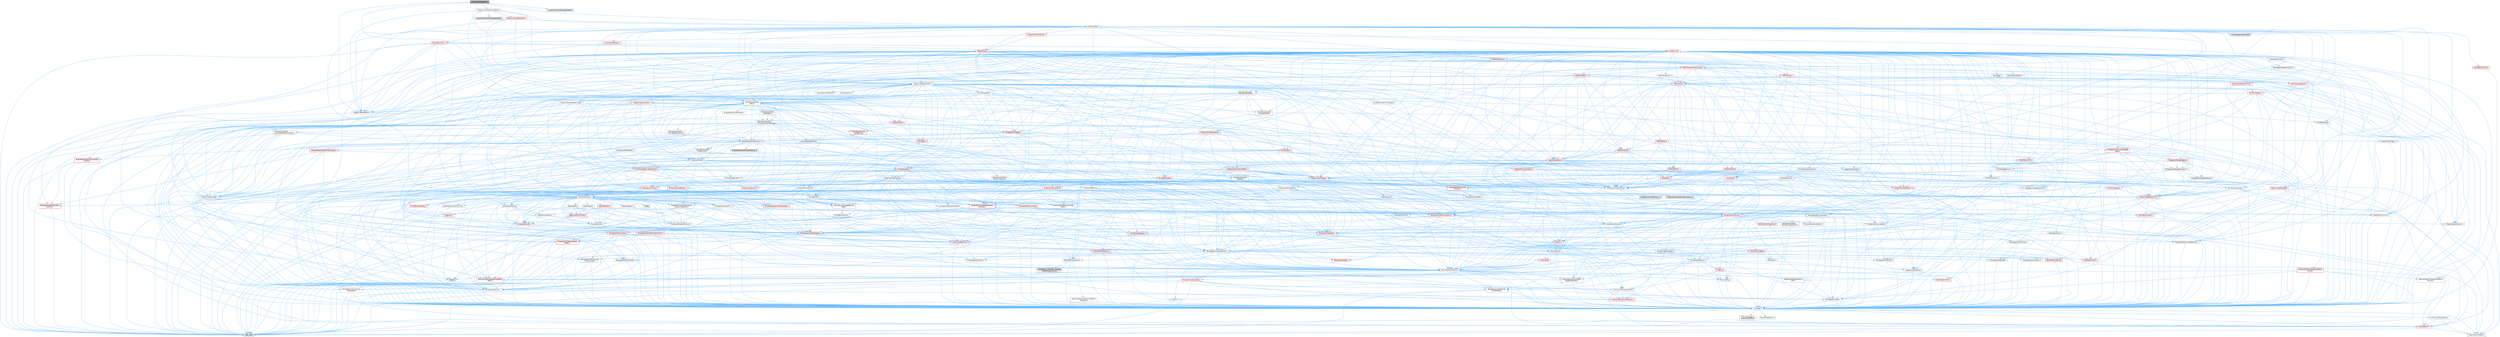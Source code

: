 digraph "LiveLinkCameraRole.h"
{
 // INTERACTIVE_SVG=YES
 // LATEX_PDF_SIZE
  bgcolor="transparent";
  edge [fontname=Helvetica,fontsize=10,labelfontname=Helvetica,labelfontsize=10];
  node [fontname=Helvetica,fontsize=10,shape=box,height=0.2,width=0.4];
  Node1 [id="Node000001",label="LiveLinkCameraRole.h",height=0.2,width=0.4,color="gray40", fillcolor="grey60", style="filled", fontcolor="black",tooltip=" "];
  Node1 -> Node2 [id="edge1_Node000001_Node000002",color="steelblue1",style="solid",tooltip=" "];
  Node2 [id="Node000002",label="Internationalization\l/Text.h",height=0.2,width=0.4,color="grey40", fillcolor="white", style="filled",URL="$d6/d35/Text_8h.html",tooltip=" "];
  Node2 -> Node3 [id="edge2_Node000002_Node000003",color="steelblue1",style="solid",tooltip=" "];
  Node3 [id="Node000003",label="CoreTypes.h",height=0.2,width=0.4,color="grey40", fillcolor="white", style="filled",URL="$dc/dec/CoreTypes_8h.html",tooltip=" "];
  Node3 -> Node4 [id="edge3_Node000003_Node000004",color="steelblue1",style="solid",tooltip=" "];
  Node4 [id="Node000004",label="HAL/Platform.h",height=0.2,width=0.4,color="red", fillcolor="#FFF0F0", style="filled",URL="$d9/dd0/Platform_8h.html",tooltip=" "];
  Node4 -> Node7 [id="edge4_Node000004_Node000007",color="steelblue1",style="solid",tooltip=" "];
  Node7 [id="Node000007",label="type_traits",height=0.2,width=0.4,color="grey60", fillcolor="#E0E0E0", style="filled",tooltip=" "];
  Node4 -> Node8 [id="edge5_Node000004_Node000008",color="steelblue1",style="solid",tooltip=" "];
  Node8 [id="Node000008",label="PreprocessorHelpers.h",height=0.2,width=0.4,color="grey40", fillcolor="white", style="filled",URL="$db/ddb/PreprocessorHelpers_8h.html",tooltip=" "];
  Node3 -> Node14 [id="edge6_Node000003_Node000014",color="steelblue1",style="solid",tooltip=" "];
  Node14 [id="Node000014",label="ProfilingDebugging\l/UMemoryDefines.h",height=0.2,width=0.4,color="grey40", fillcolor="white", style="filled",URL="$d2/da2/UMemoryDefines_8h.html",tooltip=" "];
  Node3 -> Node15 [id="edge7_Node000003_Node000015",color="steelblue1",style="solid",tooltip=" "];
  Node15 [id="Node000015",label="Misc/CoreMiscDefines.h",height=0.2,width=0.4,color="grey40", fillcolor="white", style="filled",URL="$da/d38/CoreMiscDefines_8h.html",tooltip=" "];
  Node15 -> Node4 [id="edge8_Node000015_Node000004",color="steelblue1",style="solid",tooltip=" "];
  Node15 -> Node8 [id="edge9_Node000015_Node000008",color="steelblue1",style="solid",tooltip=" "];
  Node3 -> Node16 [id="edge10_Node000003_Node000016",color="steelblue1",style="solid",tooltip=" "];
  Node16 [id="Node000016",label="Misc/CoreDefines.h",height=0.2,width=0.4,color="grey40", fillcolor="white", style="filled",URL="$d3/dd2/CoreDefines_8h.html",tooltip=" "];
  Node2 -> Node17 [id="edge11_Node000002_Node000017",color="steelblue1",style="solid",tooltip=" "];
  Node17 [id="Node000017",label="HAL/PlatformAtomics.h",height=0.2,width=0.4,color="grey40", fillcolor="white", style="filled",URL="$d3/d36/PlatformAtomics_8h.html",tooltip=" "];
  Node17 -> Node3 [id="edge12_Node000017_Node000003",color="steelblue1",style="solid",tooltip=" "];
  Node17 -> Node18 [id="edge13_Node000017_Node000018",color="steelblue1",style="solid",tooltip=" "];
  Node18 [id="Node000018",label="GenericPlatform/GenericPlatform\lAtomics.h",height=0.2,width=0.4,color="grey40", fillcolor="white", style="filled",URL="$da/d72/GenericPlatformAtomics_8h.html",tooltip=" "];
  Node18 -> Node3 [id="edge14_Node000018_Node000003",color="steelblue1",style="solid",tooltip=" "];
  Node17 -> Node19 [id="edge15_Node000017_Node000019",color="steelblue1",style="solid",tooltip=" "];
  Node19 [id="Node000019",label="COMPILED_PLATFORM_HEADER\l(PlatformAtomics.h)",height=0.2,width=0.4,color="grey60", fillcolor="#E0E0E0", style="filled",tooltip=" "];
  Node2 -> Node20 [id="edge16_Node000002_Node000020",color="steelblue1",style="solid",tooltip=" "];
  Node20 [id="Node000020",label="Misc/AssertionMacros.h",height=0.2,width=0.4,color="grey40", fillcolor="white", style="filled",URL="$d0/dfa/AssertionMacros_8h.html",tooltip=" "];
  Node20 -> Node3 [id="edge17_Node000020_Node000003",color="steelblue1",style="solid",tooltip=" "];
  Node20 -> Node4 [id="edge18_Node000020_Node000004",color="steelblue1",style="solid",tooltip=" "];
  Node20 -> Node21 [id="edge19_Node000020_Node000021",color="steelblue1",style="solid",tooltip=" "];
  Node21 [id="Node000021",label="HAL/PlatformMisc.h",height=0.2,width=0.4,color="red", fillcolor="#FFF0F0", style="filled",URL="$d0/df5/PlatformMisc_8h.html",tooltip=" "];
  Node21 -> Node3 [id="edge20_Node000021_Node000003",color="steelblue1",style="solid",tooltip=" "];
  Node20 -> Node8 [id="edge21_Node000020_Node000008",color="steelblue1",style="solid",tooltip=" "];
  Node20 -> Node54 [id="edge22_Node000020_Node000054",color="steelblue1",style="solid",tooltip=" "];
  Node54 [id="Node000054",label="Templates/EnableIf.h",height=0.2,width=0.4,color="grey40", fillcolor="white", style="filled",URL="$d7/d60/EnableIf_8h.html",tooltip=" "];
  Node54 -> Node3 [id="edge23_Node000054_Node000003",color="steelblue1",style="solid",tooltip=" "];
  Node20 -> Node55 [id="edge24_Node000020_Node000055",color="steelblue1",style="solid",tooltip=" "];
  Node55 [id="Node000055",label="Templates/IsArrayOrRefOf\lTypeByPredicate.h",height=0.2,width=0.4,color="grey40", fillcolor="white", style="filled",URL="$d6/da1/IsArrayOrRefOfTypeByPredicate_8h.html",tooltip=" "];
  Node55 -> Node3 [id="edge25_Node000055_Node000003",color="steelblue1",style="solid",tooltip=" "];
  Node20 -> Node56 [id="edge26_Node000020_Node000056",color="steelblue1",style="solid",tooltip=" "];
  Node56 [id="Node000056",label="Templates/IsValidVariadic\lFunctionArg.h",height=0.2,width=0.4,color="grey40", fillcolor="white", style="filled",URL="$d0/dc8/IsValidVariadicFunctionArg_8h.html",tooltip=" "];
  Node56 -> Node3 [id="edge27_Node000056_Node000003",color="steelblue1",style="solid",tooltip=" "];
  Node56 -> Node57 [id="edge28_Node000056_Node000057",color="steelblue1",style="solid",tooltip=" "];
  Node57 [id="Node000057",label="IsEnum.h",height=0.2,width=0.4,color="grey40", fillcolor="white", style="filled",URL="$d4/de5/IsEnum_8h.html",tooltip=" "];
  Node56 -> Node7 [id="edge29_Node000056_Node000007",color="steelblue1",style="solid",tooltip=" "];
  Node20 -> Node58 [id="edge30_Node000020_Node000058",color="steelblue1",style="solid",tooltip=" "];
  Node58 [id="Node000058",label="Traits/IsCharEncodingCompatible\lWith.h",height=0.2,width=0.4,color="red", fillcolor="#FFF0F0", style="filled",URL="$df/dd1/IsCharEncodingCompatibleWith_8h.html",tooltip=" "];
  Node58 -> Node7 [id="edge31_Node000058_Node000007",color="steelblue1",style="solid",tooltip=" "];
  Node20 -> Node60 [id="edge32_Node000020_Node000060",color="steelblue1",style="solid",tooltip=" "];
  Node60 [id="Node000060",label="Misc/VarArgs.h",height=0.2,width=0.4,color="grey40", fillcolor="white", style="filled",URL="$d5/d6f/VarArgs_8h.html",tooltip=" "];
  Node60 -> Node3 [id="edge33_Node000060_Node000003",color="steelblue1",style="solid",tooltip=" "];
  Node20 -> Node61 [id="edge34_Node000020_Node000061",color="steelblue1",style="solid",tooltip=" "];
  Node61 [id="Node000061",label="String/FormatStringSan.h",height=0.2,width=0.4,color="red", fillcolor="#FFF0F0", style="filled",URL="$d3/d8b/FormatStringSan_8h.html",tooltip=" "];
  Node61 -> Node7 [id="edge35_Node000061_Node000007",color="steelblue1",style="solid",tooltip=" "];
  Node61 -> Node3 [id="edge36_Node000061_Node000003",color="steelblue1",style="solid",tooltip=" "];
  Node61 -> Node62 [id="edge37_Node000061_Node000062",color="steelblue1",style="solid",tooltip=" "];
  Node62 [id="Node000062",label="Templates/Requires.h",height=0.2,width=0.4,color="grey40", fillcolor="white", style="filled",URL="$dc/d96/Requires_8h.html",tooltip=" "];
  Node62 -> Node54 [id="edge38_Node000062_Node000054",color="steelblue1",style="solid",tooltip=" "];
  Node62 -> Node7 [id="edge39_Node000062_Node000007",color="steelblue1",style="solid",tooltip=" "];
  Node61 -> Node56 [id="edge40_Node000061_Node000056",color="steelblue1",style="solid",tooltip=" "];
  Node61 -> Node29 [id="edge41_Node000061_Node000029",color="steelblue1",style="solid",tooltip=" "];
  Node29 [id="Node000029",label="Containers/ContainersFwd.h",height=0.2,width=0.4,color="grey40", fillcolor="white", style="filled",URL="$d4/d0a/ContainersFwd_8h.html",tooltip=" "];
  Node29 -> Node4 [id="edge42_Node000029_Node000004",color="steelblue1",style="solid",tooltip=" "];
  Node29 -> Node3 [id="edge43_Node000029_Node000003",color="steelblue1",style="solid",tooltip=" "];
  Node29 -> Node26 [id="edge44_Node000029_Node000026",color="steelblue1",style="solid",tooltip=" "];
  Node26 [id="Node000026",label="Traits/IsContiguousContainer.h",height=0.2,width=0.4,color="red", fillcolor="#FFF0F0", style="filled",URL="$d5/d3c/IsContiguousContainer_8h.html",tooltip=" "];
  Node26 -> Node3 [id="edge45_Node000026_Node000003",color="steelblue1",style="solid",tooltip=" "];
  Node20 -> Node67 [id="edge46_Node000020_Node000067",color="steelblue1",style="solid",tooltip=" "];
  Node67 [id="Node000067",label="atomic",height=0.2,width=0.4,color="grey60", fillcolor="#E0E0E0", style="filled",tooltip=" "];
  Node2 -> Node45 [id="edge47_Node000002_Node000045",color="steelblue1",style="solid",tooltip=" "];
  Node45 [id="Node000045",label="Misc/EnumClassFlags.h",height=0.2,width=0.4,color="grey40", fillcolor="white", style="filled",URL="$d8/de7/EnumClassFlags_8h.html",tooltip=" "];
  Node2 -> Node68 [id="edge48_Node000002_Node000068",color="steelblue1",style="solid",tooltip=" "];
  Node68 [id="Node000068",label="Templates/UnrealTypeTraits.h",height=0.2,width=0.4,color="grey40", fillcolor="white", style="filled",URL="$d2/d2d/UnrealTypeTraits_8h.html",tooltip=" "];
  Node68 -> Node3 [id="edge49_Node000068_Node000003",color="steelblue1",style="solid",tooltip=" "];
  Node68 -> Node69 [id="edge50_Node000068_Node000069",color="steelblue1",style="solid",tooltip=" "];
  Node69 [id="Node000069",label="Templates/IsPointer.h",height=0.2,width=0.4,color="grey40", fillcolor="white", style="filled",URL="$d7/d05/IsPointer_8h.html",tooltip=" "];
  Node69 -> Node3 [id="edge51_Node000069_Node000003",color="steelblue1",style="solid",tooltip=" "];
  Node68 -> Node20 [id="edge52_Node000068_Node000020",color="steelblue1",style="solid",tooltip=" "];
  Node68 -> Node70 [id="edge53_Node000068_Node000070",color="steelblue1",style="solid",tooltip=" "];
  Node70 [id="Node000070",label="Templates/AndOrNot.h",height=0.2,width=0.4,color="grey40", fillcolor="white", style="filled",URL="$db/d0a/AndOrNot_8h.html",tooltip=" "];
  Node70 -> Node3 [id="edge54_Node000070_Node000003",color="steelblue1",style="solid",tooltip=" "];
  Node68 -> Node54 [id="edge55_Node000068_Node000054",color="steelblue1",style="solid",tooltip=" "];
  Node68 -> Node71 [id="edge56_Node000068_Node000071",color="steelblue1",style="solid",tooltip=" "];
  Node71 [id="Node000071",label="Templates/IsArithmetic.h",height=0.2,width=0.4,color="grey40", fillcolor="white", style="filled",URL="$d2/d5d/IsArithmetic_8h.html",tooltip=" "];
  Node71 -> Node3 [id="edge57_Node000071_Node000003",color="steelblue1",style="solid",tooltip=" "];
  Node68 -> Node57 [id="edge58_Node000068_Node000057",color="steelblue1",style="solid",tooltip=" "];
  Node68 -> Node72 [id="edge59_Node000068_Node000072",color="steelblue1",style="solid",tooltip=" "];
  Node72 [id="Node000072",label="Templates/Models.h",height=0.2,width=0.4,color="red", fillcolor="#FFF0F0", style="filled",URL="$d3/d0c/Models_8h.html",tooltip=" "];
  Node68 -> Node73 [id="edge60_Node000068_Node000073",color="steelblue1",style="solid",tooltip=" "];
  Node73 [id="Node000073",label="Templates/IsPODType.h",height=0.2,width=0.4,color="grey40", fillcolor="white", style="filled",URL="$d7/db1/IsPODType_8h.html",tooltip=" "];
  Node73 -> Node3 [id="edge61_Node000073_Node000003",color="steelblue1",style="solid",tooltip=" "];
  Node68 -> Node74 [id="edge62_Node000068_Node000074",color="steelblue1",style="solid",tooltip=" "];
  Node74 [id="Node000074",label="Templates/IsUECoreType.h",height=0.2,width=0.4,color="grey40", fillcolor="white", style="filled",URL="$d1/db8/IsUECoreType_8h.html",tooltip=" "];
  Node74 -> Node3 [id="edge63_Node000074_Node000003",color="steelblue1",style="solid",tooltip=" "];
  Node74 -> Node7 [id="edge64_Node000074_Node000007",color="steelblue1",style="solid",tooltip=" "];
  Node68 -> Node75 [id="edge65_Node000068_Node000075",color="steelblue1",style="solid",tooltip=" "];
  Node75 [id="Node000075",label="Templates/IsTriviallyCopy\lConstructible.h",height=0.2,width=0.4,color="grey40", fillcolor="white", style="filled",URL="$d3/d78/IsTriviallyCopyConstructible_8h.html",tooltip=" "];
  Node75 -> Node3 [id="edge66_Node000075_Node000003",color="steelblue1",style="solid",tooltip=" "];
  Node75 -> Node7 [id="edge67_Node000075_Node000007",color="steelblue1",style="solid",tooltip=" "];
  Node2 -> Node76 [id="edge68_Node000002_Node000076",color="steelblue1",style="solid",tooltip=" "];
  Node76 [id="Node000076",label="Containers/Array.h",height=0.2,width=0.4,color="grey40", fillcolor="white", style="filled",URL="$df/dd0/Array_8h.html",tooltip=" "];
  Node76 -> Node3 [id="edge69_Node000076_Node000003",color="steelblue1",style="solid",tooltip=" "];
  Node76 -> Node20 [id="edge70_Node000076_Node000020",color="steelblue1",style="solid",tooltip=" "];
  Node76 -> Node77 [id="edge71_Node000076_Node000077",color="steelblue1",style="solid",tooltip=" "];
  Node77 [id="Node000077",label="Misc/IntrusiveUnsetOptional\lState.h",height=0.2,width=0.4,color="grey40", fillcolor="white", style="filled",URL="$d2/d0a/IntrusiveUnsetOptionalState_8h.html",tooltip=" "];
  Node77 -> Node78 [id="edge72_Node000077_Node000078",color="steelblue1",style="solid",tooltip=" "];
  Node78 [id="Node000078",label="Misc/OptionalFwd.h",height=0.2,width=0.4,color="grey40", fillcolor="white", style="filled",URL="$dc/d50/OptionalFwd_8h.html",tooltip=" "];
  Node76 -> Node79 [id="edge73_Node000076_Node000079",color="steelblue1",style="solid",tooltip=" "];
  Node79 [id="Node000079",label="Misc/ReverseIterate.h",height=0.2,width=0.4,color="red", fillcolor="#FFF0F0", style="filled",URL="$db/de3/ReverseIterate_8h.html",tooltip=" "];
  Node79 -> Node4 [id="edge74_Node000079_Node000004",color="steelblue1",style="solid",tooltip=" "];
  Node76 -> Node81 [id="edge75_Node000076_Node000081",color="steelblue1",style="solid",tooltip=" "];
  Node81 [id="Node000081",label="HAL/UnrealMemory.h",height=0.2,width=0.4,color="red", fillcolor="#FFF0F0", style="filled",URL="$d9/d96/UnrealMemory_8h.html",tooltip=" "];
  Node81 -> Node3 [id="edge76_Node000081_Node000003",color="steelblue1",style="solid",tooltip=" "];
  Node81 -> Node85 [id="edge77_Node000081_Node000085",color="steelblue1",style="solid",tooltip=" "];
  Node85 [id="Node000085",label="HAL/MemoryBase.h",height=0.2,width=0.4,color="red", fillcolor="#FFF0F0", style="filled",URL="$d6/d9f/MemoryBase_8h.html",tooltip=" "];
  Node85 -> Node3 [id="edge78_Node000085_Node000003",color="steelblue1",style="solid",tooltip=" "];
  Node85 -> Node17 [id="edge79_Node000085_Node000017",color="steelblue1",style="solid",tooltip=" "];
  Node85 -> Node33 [id="edge80_Node000085_Node000033",color="steelblue1",style="solid",tooltip=" "];
  Node33 [id="Node000033",label="HAL/PlatformCrt.h",height=0.2,width=0.4,color="red", fillcolor="#FFF0F0", style="filled",URL="$d8/d75/PlatformCrt_8h.html",tooltip=" "];
  Node85 -> Node86 [id="edge81_Node000085_Node000086",color="steelblue1",style="solid",tooltip=" "];
  Node86 [id="Node000086",label="Misc/Exec.h",height=0.2,width=0.4,color="grey40", fillcolor="white", style="filled",URL="$de/ddb/Exec_8h.html",tooltip=" "];
  Node86 -> Node3 [id="edge82_Node000086_Node000003",color="steelblue1",style="solid",tooltip=" "];
  Node86 -> Node20 [id="edge83_Node000086_Node000020",color="steelblue1",style="solid",tooltip=" "];
  Node85 -> Node87 [id="edge84_Node000085_Node000087",color="steelblue1",style="solid",tooltip=" "];
  Node87 [id="Node000087",label="Misc/OutputDevice.h",height=0.2,width=0.4,color="grey40", fillcolor="white", style="filled",URL="$d7/d32/OutputDevice_8h.html",tooltip=" "];
  Node87 -> Node28 [id="edge85_Node000087_Node000028",color="steelblue1",style="solid",tooltip=" "];
  Node28 [id="Node000028",label="CoreFwd.h",height=0.2,width=0.4,color="red", fillcolor="#FFF0F0", style="filled",URL="$d1/d1e/CoreFwd_8h.html",tooltip=" "];
  Node28 -> Node3 [id="edge86_Node000028_Node000003",color="steelblue1",style="solid",tooltip=" "];
  Node28 -> Node29 [id="edge87_Node000028_Node000029",color="steelblue1",style="solid",tooltip=" "];
  Node28 -> Node31 [id="edge88_Node000028_Node000031",color="steelblue1",style="solid",tooltip=" "];
  Node31 [id="Node000031",label="UObject/UObjectHierarchy\lFwd.h",height=0.2,width=0.4,color="grey40", fillcolor="white", style="filled",URL="$d3/d13/UObjectHierarchyFwd_8h.html",tooltip=" "];
  Node87 -> Node3 [id="edge89_Node000087_Node000003",color="steelblue1",style="solid",tooltip=" "];
  Node87 -> Node88 [id="edge90_Node000087_Node000088",color="steelblue1",style="solid",tooltip=" "];
  Node88 [id="Node000088",label="Logging/LogVerbosity.h",height=0.2,width=0.4,color="grey40", fillcolor="white", style="filled",URL="$d2/d8f/LogVerbosity_8h.html",tooltip=" "];
  Node88 -> Node3 [id="edge91_Node000088_Node000003",color="steelblue1",style="solid",tooltip=" "];
  Node87 -> Node60 [id="edge92_Node000087_Node000060",color="steelblue1",style="solid",tooltip=" "];
  Node87 -> Node55 [id="edge93_Node000087_Node000055",color="steelblue1",style="solid",tooltip=" "];
  Node87 -> Node56 [id="edge94_Node000087_Node000056",color="steelblue1",style="solid",tooltip=" "];
  Node87 -> Node58 [id="edge95_Node000087_Node000058",color="steelblue1",style="solid",tooltip=" "];
  Node81 -> Node96 [id="edge96_Node000081_Node000096",color="steelblue1",style="solid",tooltip=" "];
  Node96 [id="Node000096",label="HAL/PlatformMemory.h",height=0.2,width=0.4,color="red", fillcolor="#FFF0F0", style="filled",URL="$de/d68/PlatformMemory_8h.html",tooltip=" "];
  Node96 -> Node3 [id="edge97_Node000096_Node000003",color="steelblue1",style="solid",tooltip=" "];
  Node81 -> Node69 [id="edge98_Node000081_Node000069",color="steelblue1",style="solid",tooltip=" "];
  Node76 -> Node68 [id="edge99_Node000076_Node000068",color="steelblue1",style="solid",tooltip=" "];
  Node76 -> Node99 [id="edge100_Node000076_Node000099",color="steelblue1",style="solid",tooltip=" "];
  Node99 [id="Node000099",label="Templates/UnrealTemplate.h",height=0.2,width=0.4,color="red", fillcolor="#FFF0F0", style="filled",URL="$d4/d24/UnrealTemplate_8h.html",tooltip=" "];
  Node99 -> Node3 [id="edge101_Node000099_Node000003",color="steelblue1",style="solid",tooltip=" "];
  Node99 -> Node69 [id="edge102_Node000099_Node000069",color="steelblue1",style="solid",tooltip=" "];
  Node99 -> Node81 [id="edge103_Node000099_Node000081",color="steelblue1",style="solid",tooltip=" "];
  Node99 -> Node68 [id="edge104_Node000099_Node000068",color="steelblue1",style="solid",tooltip=" "];
  Node99 -> Node102 [id="edge105_Node000099_Node000102",color="steelblue1",style="solid",tooltip=" "];
  Node102 [id="Node000102",label="Templates/RemoveReference.h",height=0.2,width=0.4,color="grey40", fillcolor="white", style="filled",URL="$da/dbe/RemoveReference_8h.html",tooltip=" "];
  Node102 -> Node3 [id="edge106_Node000102_Node000003",color="steelblue1",style="solid",tooltip=" "];
  Node99 -> Node62 [id="edge107_Node000099_Node000062",color="steelblue1",style="solid",tooltip=" "];
  Node99 -> Node103 [id="edge108_Node000099_Node000103",color="steelblue1",style="solid",tooltip=" "];
  Node103 [id="Node000103",label="Templates/TypeCompatible\lBytes.h",height=0.2,width=0.4,color="red", fillcolor="#FFF0F0", style="filled",URL="$df/d0a/TypeCompatibleBytes_8h.html",tooltip=" "];
  Node103 -> Node3 [id="edge109_Node000103_Node000003",color="steelblue1",style="solid",tooltip=" "];
  Node103 -> Node7 [id="edge110_Node000103_Node000007",color="steelblue1",style="solid",tooltip=" "];
  Node99 -> Node26 [id="edge111_Node000099_Node000026",color="steelblue1",style="solid",tooltip=" "];
  Node99 -> Node7 [id="edge112_Node000099_Node000007",color="steelblue1",style="solid",tooltip=" "];
  Node76 -> Node105 [id="edge113_Node000076_Node000105",color="steelblue1",style="solid",tooltip=" "];
  Node105 [id="Node000105",label="Containers/AllowShrinking.h",height=0.2,width=0.4,color="grey40", fillcolor="white", style="filled",URL="$d7/d1a/AllowShrinking_8h.html",tooltip=" "];
  Node105 -> Node3 [id="edge114_Node000105_Node000003",color="steelblue1",style="solid",tooltip=" "];
  Node76 -> Node106 [id="edge115_Node000076_Node000106",color="steelblue1",style="solid",tooltip=" "];
  Node106 [id="Node000106",label="Containers/ContainerAllocation\lPolicies.h",height=0.2,width=0.4,color="red", fillcolor="#FFF0F0", style="filled",URL="$d7/dff/ContainerAllocationPolicies_8h.html",tooltip=" "];
  Node106 -> Node3 [id="edge116_Node000106_Node000003",color="steelblue1",style="solid",tooltip=" "];
  Node106 -> Node106 [id="edge117_Node000106_Node000106",color="steelblue1",style="solid",tooltip=" "];
  Node106 -> Node108 [id="edge118_Node000106_Node000108",color="steelblue1",style="solid",tooltip=" "];
  Node108 [id="Node000108",label="HAL/PlatformMath.h",height=0.2,width=0.4,color="red", fillcolor="#FFF0F0", style="filled",URL="$dc/d53/PlatformMath_8h.html",tooltip=" "];
  Node108 -> Node3 [id="edge119_Node000108_Node000003",color="steelblue1",style="solid",tooltip=" "];
  Node106 -> Node81 [id="edge120_Node000106_Node000081",color="steelblue1",style="solid",tooltip=" "];
  Node106 -> Node43 [id="edge121_Node000106_Node000043",color="steelblue1",style="solid",tooltip=" "];
  Node43 [id="Node000043",label="Math/NumericLimits.h",height=0.2,width=0.4,color="grey40", fillcolor="white", style="filled",URL="$df/d1b/NumericLimits_8h.html",tooltip=" "];
  Node43 -> Node3 [id="edge122_Node000043_Node000003",color="steelblue1",style="solid",tooltip=" "];
  Node106 -> Node20 [id="edge123_Node000106_Node000020",color="steelblue1",style="solid",tooltip=" "];
  Node106 -> Node117 [id="edge124_Node000106_Node000117",color="steelblue1",style="solid",tooltip=" "];
  Node117 [id="Node000117",label="Templates/MemoryOps.h",height=0.2,width=0.4,color="red", fillcolor="#FFF0F0", style="filled",URL="$db/dea/MemoryOps_8h.html",tooltip=" "];
  Node117 -> Node3 [id="edge125_Node000117_Node000003",color="steelblue1",style="solid",tooltip=" "];
  Node117 -> Node81 [id="edge126_Node000117_Node000081",color="steelblue1",style="solid",tooltip=" "];
  Node117 -> Node94 [id="edge127_Node000117_Node000094",color="steelblue1",style="solid",tooltip=" "];
  Node94 [id="Node000094",label="Templates/IsTriviallyCopy\lAssignable.h",height=0.2,width=0.4,color="grey40", fillcolor="white", style="filled",URL="$d2/df2/IsTriviallyCopyAssignable_8h.html",tooltip=" "];
  Node94 -> Node3 [id="edge128_Node000094_Node000003",color="steelblue1",style="solid",tooltip=" "];
  Node94 -> Node7 [id="edge129_Node000094_Node000007",color="steelblue1",style="solid",tooltip=" "];
  Node117 -> Node75 [id="edge130_Node000117_Node000075",color="steelblue1",style="solid",tooltip=" "];
  Node117 -> Node62 [id="edge131_Node000117_Node000062",color="steelblue1",style="solid",tooltip=" "];
  Node117 -> Node68 [id="edge132_Node000117_Node000068",color="steelblue1",style="solid",tooltip=" "];
  Node117 -> Node7 [id="edge133_Node000117_Node000007",color="steelblue1",style="solid",tooltip=" "];
  Node106 -> Node103 [id="edge134_Node000106_Node000103",color="steelblue1",style="solid",tooltip=" "];
  Node106 -> Node7 [id="edge135_Node000106_Node000007",color="steelblue1",style="solid",tooltip=" "];
  Node76 -> Node118 [id="edge136_Node000076_Node000118",color="steelblue1",style="solid",tooltip=" "];
  Node118 [id="Node000118",label="Containers/ContainerElement\lTypeCompatibility.h",height=0.2,width=0.4,color="grey40", fillcolor="white", style="filled",URL="$df/ddf/ContainerElementTypeCompatibility_8h.html",tooltip=" "];
  Node118 -> Node3 [id="edge137_Node000118_Node000003",color="steelblue1",style="solid",tooltip=" "];
  Node118 -> Node68 [id="edge138_Node000118_Node000068",color="steelblue1",style="solid",tooltip=" "];
  Node76 -> Node119 [id="edge139_Node000076_Node000119",color="steelblue1",style="solid",tooltip=" "];
  Node119 [id="Node000119",label="Serialization/Archive.h",height=0.2,width=0.4,color="red", fillcolor="#FFF0F0", style="filled",URL="$d7/d3b/Archive_8h.html",tooltip=" "];
  Node119 -> Node28 [id="edge140_Node000119_Node000028",color="steelblue1",style="solid",tooltip=" "];
  Node119 -> Node3 [id="edge141_Node000119_Node000003",color="steelblue1",style="solid",tooltip=" "];
  Node119 -> Node120 [id="edge142_Node000119_Node000120",color="steelblue1",style="solid",tooltip=" "];
  Node120 [id="Node000120",label="HAL/PlatformProperties.h",height=0.2,width=0.4,color="red", fillcolor="#FFF0F0", style="filled",URL="$d9/db0/PlatformProperties_8h.html",tooltip=" "];
  Node120 -> Node3 [id="edge143_Node000120_Node000003",color="steelblue1",style="solid",tooltip=" "];
  Node119 -> Node123 [id="edge144_Node000119_Node000123",color="steelblue1",style="solid",tooltip=" "];
  Node123 [id="Node000123",label="Internationalization\l/TextNamespaceFwd.h",height=0.2,width=0.4,color="grey40", fillcolor="white", style="filled",URL="$d8/d97/TextNamespaceFwd_8h.html",tooltip=" "];
  Node123 -> Node3 [id="edge145_Node000123_Node000003",color="steelblue1",style="solid",tooltip=" "];
  Node119 -> Node20 [id="edge146_Node000119_Node000020",color="steelblue1",style="solid",tooltip=" "];
  Node119 -> Node124 [id="edge147_Node000119_Node000124",color="steelblue1",style="solid",tooltip=" "];
  Node124 [id="Node000124",label="Misc/EngineVersionBase.h",height=0.2,width=0.4,color="grey40", fillcolor="white", style="filled",URL="$d5/d2b/EngineVersionBase_8h.html",tooltip=" "];
  Node124 -> Node3 [id="edge148_Node000124_Node000003",color="steelblue1",style="solid",tooltip=" "];
  Node119 -> Node60 [id="edge149_Node000119_Node000060",color="steelblue1",style="solid",tooltip=" "];
  Node119 -> Node54 [id="edge150_Node000119_Node000054",color="steelblue1",style="solid",tooltip=" "];
  Node119 -> Node55 [id="edge151_Node000119_Node000055",color="steelblue1",style="solid",tooltip=" "];
  Node119 -> Node127 [id="edge152_Node000119_Node000127",color="steelblue1",style="solid",tooltip=" "];
  Node127 [id="Node000127",label="Templates/IsEnumClass.h",height=0.2,width=0.4,color="grey40", fillcolor="white", style="filled",URL="$d7/d15/IsEnumClass_8h.html",tooltip=" "];
  Node127 -> Node3 [id="edge153_Node000127_Node000003",color="steelblue1",style="solid",tooltip=" "];
  Node127 -> Node70 [id="edge154_Node000127_Node000070",color="steelblue1",style="solid",tooltip=" "];
  Node119 -> Node56 [id="edge155_Node000119_Node000056",color="steelblue1",style="solid",tooltip=" "];
  Node119 -> Node99 [id="edge156_Node000119_Node000099",color="steelblue1",style="solid",tooltip=" "];
  Node119 -> Node58 [id="edge157_Node000119_Node000058",color="steelblue1",style="solid",tooltip=" "];
  Node119 -> Node128 [id="edge158_Node000119_Node000128",color="steelblue1",style="solid",tooltip=" "];
  Node128 [id="Node000128",label="UObject/ObjectVersion.h",height=0.2,width=0.4,color="grey40", fillcolor="white", style="filled",URL="$da/d63/ObjectVersion_8h.html",tooltip=" "];
  Node128 -> Node3 [id="edge159_Node000128_Node000003",color="steelblue1",style="solid",tooltip=" "];
  Node76 -> Node129 [id="edge160_Node000076_Node000129",color="steelblue1",style="solid",tooltip=" "];
  Node129 [id="Node000129",label="Serialization/MemoryImage\lWriter.h",height=0.2,width=0.4,color="grey40", fillcolor="white", style="filled",URL="$d0/d08/MemoryImageWriter_8h.html",tooltip=" "];
  Node129 -> Node3 [id="edge161_Node000129_Node000003",color="steelblue1",style="solid",tooltip=" "];
  Node129 -> Node130 [id="edge162_Node000129_Node000130",color="steelblue1",style="solid",tooltip=" "];
  Node130 [id="Node000130",label="Serialization/MemoryLayout.h",height=0.2,width=0.4,color="red", fillcolor="#FFF0F0", style="filled",URL="$d7/d66/MemoryLayout_8h.html",tooltip=" "];
  Node130 -> Node133 [id="edge163_Node000130_Node000133",color="steelblue1",style="solid",tooltip=" "];
  Node133 [id="Node000133",label="Containers/EnumAsByte.h",height=0.2,width=0.4,color="grey40", fillcolor="white", style="filled",URL="$d6/d9a/EnumAsByte_8h.html",tooltip=" "];
  Node133 -> Node3 [id="edge164_Node000133_Node000003",color="steelblue1",style="solid",tooltip=" "];
  Node133 -> Node73 [id="edge165_Node000133_Node000073",color="steelblue1",style="solid",tooltip=" "];
  Node133 -> Node134 [id="edge166_Node000133_Node000134",color="steelblue1",style="solid",tooltip=" "];
  Node134 [id="Node000134",label="Templates/TypeHash.h",height=0.2,width=0.4,color="red", fillcolor="#FFF0F0", style="filled",URL="$d1/d62/TypeHash_8h.html",tooltip=" "];
  Node134 -> Node3 [id="edge167_Node000134_Node000003",color="steelblue1",style="solid",tooltip=" "];
  Node134 -> Node62 [id="edge168_Node000134_Node000062",color="steelblue1",style="solid",tooltip=" "];
  Node134 -> Node135 [id="edge169_Node000134_Node000135",color="steelblue1",style="solid",tooltip=" "];
  Node135 [id="Node000135",label="Misc/Crc.h",height=0.2,width=0.4,color="red", fillcolor="#FFF0F0", style="filled",URL="$d4/dd2/Crc_8h.html",tooltip=" "];
  Node135 -> Node3 [id="edge170_Node000135_Node000003",color="steelblue1",style="solid",tooltip=" "];
  Node135 -> Node83 [id="edge171_Node000135_Node000083",color="steelblue1",style="solid",tooltip=" "];
  Node83 [id="Node000083",label="HAL/PlatformString.h",height=0.2,width=0.4,color="red", fillcolor="#FFF0F0", style="filled",URL="$db/db5/PlatformString_8h.html",tooltip=" "];
  Node83 -> Node3 [id="edge172_Node000083_Node000003",color="steelblue1",style="solid",tooltip=" "];
  Node135 -> Node20 [id="edge173_Node000135_Node000020",color="steelblue1",style="solid",tooltip=" "];
  Node135 -> Node136 [id="edge174_Node000135_Node000136",color="steelblue1",style="solid",tooltip=" "];
  Node136 [id="Node000136",label="Misc/CString.h",height=0.2,width=0.4,color="grey40", fillcolor="white", style="filled",URL="$d2/d49/CString_8h.html",tooltip=" "];
  Node136 -> Node3 [id="edge175_Node000136_Node000003",color="steelblue1",style="solid",tooltip=" "];
  Node136 -> Node33 [id="edge176_Node000136_Node000033",color="steelblue1",style="solid",tooltip=" "];
  Node136 -> Node83 [id="edge177_Node000136_Node000083",color="steelblue1",style="solid",tooltip=" "];
  Node136 -> Node20 [id="edge178_Node000136_Node000020",color="steelblue1",style="solid",tooltip=" "];
  Node136 -> Node137 [id="edge179_Node000136_Node000137",color="steelblue1",style="solid",tooltip=" "];
  Node137 [id="Node000137",label="Misc/Char.h",height=0.2,width=0.4,color="red", fillcolor="#FFF0F0", style="filled",URL="$d0/d58/Char_8h.html",tooltip=" "];
  Node137 -> Node3 [id="edge180_Node000137_Node000003",color="steelblue1",style="solid",tooltip=" "];
  Node137 -> Node7 [id="edge181_Node000137_Node000007",color="steelblue1",style="solid",tooltip=" "];
  Node136 -> Node60 [id="edge182_Node000136_Node000060",color="steelblue1",style="solid",tooltip=" "];
  Node136 -> Node55 [id="edge183_Node000136_Node000055",color="steelblue1",style="solid",tooltip=" "];
  Node136 -> Node56 [id="edge184_Node000136_Node000056",color="steelblue1",style="solid",tooltip=" "];
  Node136 -> Node58 [id="edge185_Node000136_Node000058",color="steelblue1",style="solid",tooltip=" "];
  Node135 -> Node137 [id="edge186_Node000135_Node000137",color="steelblue1",style="solid",tooltip=" "];
  Node135 -> Node68 [id="edge187_Node000135_Node000068",color="steelblue1",style="solid",tooltip=" "];
  Node134 -> Node7 [id="edge188_Node000134_Node000007",color="steelblue1",style="solid",tooltip=" "];
  Node130 -> Node23 [id="edge189_Node000130_Node000023",color="steelblue1",style="solid",tooltip=" "];
  Node23 [id="Node000023",label="Containers/StringFwd.h",height=0.2,width=0.4,color="grey40", fillcolor="white", style="filled",URL="$df/d37/StringFwd_8h.html",tooltip=" "];
  Node23 -> Node3 [id="edge190_Node000023_Node000003",color="steelblue1",style="solid",tooltip=" "];
  Node23 -> Node24 [id="edge191_Node000023_Node000024",color="steelblue1",style="solid",tooltip=" "];
  Node24 [id="Node000024",label="Traits/ElementType.h",height=0.2,width=0.4,color="red", fillcolor="#FFF0F0", style="filled",URL="$d5/d4f/ElementType_8h.html",tooltip=" "];
  Node24 -> Node4 [id="edge192_Node000024_Node000004",color="steelblue1",style="solid",tooltip=" "];
  Node24 -> Node7 [id="edge193_Node000024_Node000007",color="steelblue1",style="solid",tooltip=" "];
  Node23 -> Node26 [id="edge194_Node000023_Node000026",color="steelblue1",style="solid",tooltip=" "];
  Node130 -> Node81 [id="edge195_Node000130_Node000081",color="steelblue1",style="solid",tooltip=" "];
  Node130 -> Node54 [id="edge196_Node000130_Node000054",color="steelblue1",style="solid",tooltip=" "];
  Node130 -> Node72 [id="edge197_Node000130_Node000072",color="steelblue1",style="solid",tooltip=" "];
  Node130 -> Node99 [id="edge198_Node000130_Node000099",color="steelblue1",style="solid",tooltip=" "];
  Node76 -> Node143 [id="edge199_Node000076_Node000143",color="steelblue1",style="solid",tooltip=" "];
  Node143 [id="Node000143",label="Algo/Heapify.h",height=0.2,width=0.4,color="grey40", fillcolor="white", style="filled",URL="$d0/d2a/Heapify_8h.html",tooltip=" "];
  Node143 -> Node144 [id="edge200_Node000143_Node000144",color="steelblue1",style="solid",tooltip=" "];
  Node144 [id="Node000144",label="Algo/Impl/BinaryHeap.h",height=0.2,width=0.4,color="red", fillcolor="#FFF0F0", style="filled",URL="$d7/da3/Algo_2Impl_2BinaryHeap_8h.html",tooltip=" "];
  Node144 -> Node145 [id="edge201_Node000144_Node000145",color="steelblue1",style="solid",tooltip=" "];
  Node145 [id="Node000145",label="Templates/Invoke.h",height=0.2,width=0.4,color="red", fillcolor="#FFF0F0", style="filled",URL="$d7/deb/Invoke_8h.html",tooltip=" "];
  Node145 -> Node3 [id="edge202_Node000145_Node000003",color="steelblue1",style="solid",tooltip=" "];
  Node145 -> Node99 [id="edge203_Node000145_Node000099",color="steelblue1",style="solid",tooltip=" "];
  Node145 -> Node7 [id="edge204_Node000145_Node000007",color="steelblue1",style="solid",tooltip=" "];
  Node144 -> Node7 [id="edge205_Node000144_Node000007",color="steelblue1",style="solid",tooltip=" "];
  Node143 -> Node149 [id="edge206_Node000143_Node000149",color="steelblue1",style="solid",tooltip=" "];
  Node149 [id="Node000149",label="Templates/IdentityFunctor.h",height=0.2,width=0.4,color="grey40", fillcolor="white", style="filled",URL="$d7/d2e/IdentityFunctor_8h.html",tooltip=" "];
  Node149 -> Node4 [id="edge207_Node000149_Node000004",color="steelblue1",style="solid",tooltip=" "];
  Node143 -> Node145 [id="edge208_Node000143_Node000145",color="steelblue1",style="solid",tooltip=" "];
  Node143 -> Node150 [id="edge209_Node000143_Node000150",color="steelblue1",style="solid",tooltip=" "];
  Node150 [id="Node000150",label="Templates/Less.h",height=0.2,width=0.4,color="grey40", fillcolor="white", style="filled",URL="$de/dc8/Less_8h.html",tooltip=" "];
  Node150 -> Node3 [id="edge210_Node000150_Node000003",color="steelblue1",style="solid",tooltip=" "];
  Node150 -> Node99 [id="edge211_Node000150_Node000099",color="steelblue1",style="solid",tooltip=" "];
  Node143 -> Node99 [id="edge212_Node000143_Node000099",color="steelblue1",style="solid",tooltip=" "];
  Node76 -> Node151 [id="edge213_Node000076_Node000151",color="steelblue1",style="solid",tooltip=" "];
  Node151 [id="Node000151",label="Algo/HeapSort.h",height=0.2,width=0.4,color="grey40", fillcolor="white", style="filled",URL="$d3/d92/HeapSort_8h.html",tooltip=" "];
  Node151 -> Node144 [id="edge214_Node000151_Node000144",color="steelblue1",style="solid",tooltip=" "];
  Node151 -> Node149 [id="edge215_Node000151_Node000149",color="steelblue1",style="solid",tooltip=" "];
  Node151 -> Node150 [id="edge216_Node000151_Node000150",color="steelblue1",style="solid",tooltip=" "];
  Node151 -> Node99 [id="edge217_Node000151_Node000099",color="steelblue1",style="solid",tooltip=" "];
  Node76 -> Node152 [id="edge218_Node000076_Node000152",color="steelblue1",style="solid",tooltip=" "];
  Node152 [id="Node000152",label="Algo/IsHeap.h",height=0.2,width=0.4,color="grey40", fillcolor="white", style="filled",URL="$de/d32/IsHeap_8h.html",tooltip=" "];
  Node152 -> Node144 [id="edge219_Node000152_Node000144",color="steelblue1",style="solid",tooltip=" "];
  Node152 -> Node149 [id="edge220_Node000152_Node000149",color="steelblue1",style="solid",tooltip=" "];
  Node152 -> Node145 [id="edge221_Node000152_Node000145",color="steelblue1",style="solid",tooltip=" "];
  Node152 -> Node150 [id="edge222_Node000152_Node000150",color="steelblue1",style="solid",tooltip=" "];
  Node152 -> Node99 [id="edge223_Node000152_Node000099",color="steelblue1",style="solid",tooltip=" "];
  Node76 -> Node144 [id="edge224_Node000076_Node000144",color="steelblue1",style="solid",tooltip=" "];
  Node76 -> Node153 [id="edge225_Node000076_Node000153",color="steelblue1",style="solid",tooltip=" "];
  Node153 [id="Node000153",label="Algo/StableSort.h",height=0.2,width=0.4,color="red", fillcolor="#FFF0F0", style="filled",URL="$d7/d3c/StableSort_8h.html",tooltip=" "];
  Node153 -> Node154 [id="edge226_Node000153_Node000154",color="steelblue1",style="solid",tooltip=" "];
  Node154 [id="Node000154",label="Algo/BinarySearch.h",height=0.2,width=0.4,color="grey40", fillcolor="white", style="filled",URL="$db/db4/BinarySearch_8h.html",tooltip=" "];
  Node154 -> Node149 [id="edge227_Node000154_Node000149",color="steelblue1",style="solid",tooltip=" "];
  Node154 -> Node145 [id="edge228_Node000154_Node000145",color="steelblue1",style="solid",tooltip=" "];
  Node154 -> Node150 [id="edge229_Node000154_Node000150",color="steelblue1",style="solid",tooltip=" "];
  Node153 -> Node149 [id="edge230_Node000153_Node000149",color="steelblue1",style="solid",tooltip=" "];
  Node153 -> Node145 [id="edge231_Node000153_Node000145",color="steelblue1",style="solid",tooltip=" "];
  Node153 -> Node150 [id="edge232_Node000153_Node000150",color="steelblue1",style="solid",tooltip=" "];
  Node153 -> Node99 [id="edge233_Node000153_Node000099",color="steelblue1",style="solid",tooltip=" "];
  Node76 -> Node156 [id="edge234_Node000076_Node000156",color="steelblue1",style="solid",tooltip=" "];
  Node156 [id="Node000156",label="Concepts/GetTypeHashable.h",height=0.2,width=0.4,color="grey40", fillcolor="white", style="filled",URL="$d3/da2/GetTypeHashable_8h.html",tooltip=" "];
  Node156 -> Node3 [id="edge235_Node000156_Node000003",color="steelblue1",style="solid",tooltip=" "];
  Node156 -> Node134 [id="edge236_Node000156_Node000134",color="steelblue1",style="solid",tooltip=" "];
  Node76 -> Node149 [id="edge237_Node000076_Node000149",color="steelblue1",style="solid",tooltip=" "];
  Node76 -> Node145 [id="edge238_Node000076_Node000145",color="steelblue1",style="solid",tooltip=" "];
  Node76 -> Node150 [id="edge239_Node000076_Node000150",color="steelblue1",style="solid",tooltip=" "];
  Node76 -> Node157 [id="edge240_Node000076_Node000157",color="steelblue1",style="solid",tooltip=" "];
  Node157 [id="Node000157",label="Templates/LosesQualifiers\lFromTo.h",height=0.2,width=0.4,color="red", fillcolor="#FFF0F0", style="filled",URL="$d2/db3/LosesQualifiersFromTo_8h.html",tooltip=" "];
  Node157 -> Node7 [id="edge241_Node000157_Node000007",color="steelblue1",style="solid",tooltip=" "];
  Node76 -> Node62 [id="edge242_Node000076_Node000062",color="steelblue1",style="solid",tooltip=" "];
  Node76 -> Node158 [id="edge243_Node000076_Node000158",color="steelblue1",style="solid",tooltip=" "];
  Node158 [id="Node000158",label="Templates/Sorting.h",height=0.2,width=0.4,color="grey40", fillcolor="white", style="filled",URL="$d3/d9e/Sorting_8h.html",tooltip=" "];
  Node158 -> Node3 [id="edge244_Node000158_Node000003",color="steelblue1",style="solid",tooltip=" "];
  Node158 -> Node154 [id="edge245_Node000158_Node000154",color="steelblue1",style="solid",tooltip=" "];
  Node158 -> Node159 [id="edge246_Node000158_Node000159",color="steelblue1",style="solid",tooltip=" "];
  Node159 [id="Node000159",label="Algo/Sort.h",height=0.2,width=0.4,color="red", fillcolor="#FFF0F0", style="filled",URL="$d1/d87/Sort_8h.html",tooltip=" "];
  Node158 -> Node108 [id="edge247_Node000158_Node000108",color="steelblue1",style="solid",tooltip=" "];
  Node158 -> Node150 [id="edge248_Node000158_Node000150",color="steelblue1",style="solid",tooltip=" "];
  Node76 -> Node162 [id="edge249_Node000076_Node000162",color="steelblue1",style="solid",tooltip=" "];
  Node162 [id="Node000162",label="Templates/AlignmentTemplates.h",height=0.2,width=0.4,color="red", fillcolor="#FFF0F0", style="filled",URL="$dd/d32/AlignmentTemplates_8h.html",tooltip=" "];
  Node162 -> Node3 [id="edge250_Node000162_Node000003",color="steelblue1",style="solid",tooltip=" "];
  Node162 -> Node69 [id="edge251_Node000162_Node000069",color="steelblue1",style="solid",tooltip=" "];
  Node76 -> Node24 [id="edge252_Node000076_Node000024",color="steelblue1",style="solid",tooltip=" "];
  Node76 -> Node114 [id="edge253_Node000076_Node000114",color="steelblue1",style="solid",tooltip=" "];
  Node114 [id="Node000114",label="limits",height=0.2,width=0.4,color="grey60", fillcolor="#E0E0E0", style="filled",tooltip=" "];
  Node76 -> Node7 [id="edge254_Node000076_Node000007",color="steelblue1",style="solid",tooltip=" "];
  Node2 -> Node163 [id="edge255_Node000002_Node000163",color="steelblue1",style="solid",tooltip=" "];
  Node163 [id="Node000163",label="Containers/UnrealString.h",height=0.2,width=0.4,color="grey40", fillcolor="white", style="filled",URL="$d5/dba/UnrealString_8h.html",tooltip=" "];
  Node163 -> Node164 [id="edge256_Node000163_Node000164",color="steelblue1",style="solid",tooltip=" "];
  Node164 [id="Node000164",label="Containers/UnrealStringIncludes.h.inl",height=0.2,width=0.4,color="grey60", fillcolor="#E0E0E0", style="filled",tooltip=" "];
  Node163 -> Node165 [id="edge257_Node000163_Node000165",color="steelblue1",style="solid",tooltip=" "];
  Node165 [id="Node000165",label="Containers/UnrealString.h.inl",height=0.2,width=0.4,color="grey60", fillcolor="#E0E0E0", style="filled",tooltip=" "];
  Node163 -> Node166 [id="edge258_Node000163_Node000166",color="steelblue1",style="solid",tooltip=" "];
  Node166 [id="Node000166",label="Misc/StringFormatArg.h",height=0.2,width=0.4,color="grey40", fillcolor="white", style="filled",URL="$d2/d16/StringFormatArg_8h.html",tooltip=" "];
  Node166 -> Node29 [id="edge259_Node000166_Node000029",color="steelblue1",style="solid",tooltip=" "];
  Node2 -> Node167 [id="edge260_Node000002_Node000167",color="steelblue1",style="solid",tooltip=" "];
  Node167 [id="Node000167",label="Containers/SortedMap.h",height=0.2,width=0.4,color="grey40", fillcolor="white", style="filled",URL="$d1/dcf/SortedMap_8h.html",tooltip=" "];
  Node167 -> Node168 [id="edge261_Node000167_Node000168",color="steelblue1",style="solid",tooltip=" "];
  Node168 [id="Node000168",label="Containers/Map.h",height=0.2,width=0.4,color="grey40", fillcolor="white", style="filled",URL="$df/d79/Map_8h.html",tooltip=" "];
  Node168 -> Node3 [id="edge262_Node000168_Node000003",color="steelblue1",style="solid",tooltip=" "];
  Node168 -> Node169 [id="edge263_Node000168_Node000169",color="steelblue1",style="solid",tooltip=" "];
  Node169 [id="Node000169",label="Algo/Reverse.h",height=0.2,width=0.4,color="grey40", fillcolor="white", style="filled",URL="$d5/d93/Reverse_8h.html",tooltip=" "];
  Node169 -> Node3 [id="edge264_Node000169_Node000003",color="steelblue1",style="solid",tooltip=" "];
  Node169 -> Node99 [id="edge265_Node000169_Node000099",color="steelblue1",style="solid",tooltip=" "];
  Node168 -> Node118 [id="edge266_Node000168_Node000118",color="steelblue1",style="solid",tooltip=" "];
  Node168 -> Node170 [id="edge267_Node000168_Node000170",color="steelblue1",style="solid",tooltip=" "];
  Node170 [id="Node000170",label="Containers/Set.h",height=0.2,width=0.4,color="red", fillcolor="#FFF0F0", style="filled",URL="$d4/d45/Set_8h.html",tooltip=" "];
  Node170 -> Node106 [id="edge268_Node000170_Node000106",color="steelblue1",style="solid",tooltip=" "];
  Node170 -> Node118 [id="edge269_Node000170_Node000118",color="steelblue1",style="solid",tooltip=" "];
  Node170 -> Node172 [id="edge270_Node000170_Node000172",color="steelblue1",style="solid",tooltip=" "];
  Node172 [id="Node000172",label="Containers/SparseArray.h",height=0.2,width=0.4,color="grey40", fillcolor="white", style="filled",URL="$d5/dbf/SparseArray_8h.html",tooltip=" "];
  Node172 -> Node3 [id="edge271_Node000172_Node000003",color="steelblue1",style="solid",tooltip=" "];
  Node172 -> Node20 [id="edge272_Node000172_Node000020",color="steelblue1",style="solid",tooltip=" "];
  Node172 -> Node81 [id="edge273_Node000172_Node000081",color="steelblue1",style="solid",tooltip=" "];
  Node172 -> Node68 [id="edge274_Node000172_Node000068",color="steelblue1",style="solid",tooltip=" "];
  Node172 -> Node99 [id="edge275_Node000172_Node000099",color="steelblue1",style="solid",tooltip=" "];
  Node172 -> Node106 [id="edge276_Node000172_Node000106",color="steelblue1",style="solid",tooltip=" "];
  Node172 -> Node150 [id="edge277_Node000172_Node000150",color="steelblue1",style="solid",tooltip=" "];
  Node172 -> Node76 [id="edge278_Node000172_Node000076",color="steelblue1",style="solid",tooltip=" "];
  Node172 -> Node161 [id="edge279_Node000172_Node000161",color="steelblue1",style="solid",tooltip=" "];
  Node161 [id="Node000161",label="Math/UnrealMathUtility.h",height=0.2,width=0.4,color="red", fillcolor="#FFF0F0", style="filled",URL="$db/db8/UnrealMathUtility_8h.html",tooltip=" "];
  Node161 -> Node3 [id="edge280_Node000161_Node000003",color="steelblue1",style="solid",tooltip=" "];
  Node161 -> Node20 [id="edge281_Node000161_Node000020",color="steelblue1",style="solid",tooltip=" "];
  Node161 -> Node108 [id="edge282_Node000161_Node000108",color="steelblue1",style="solid",tooltip=" "];
  Node161 -> Node62 [id="edge283_Node000161_Node000062",color="steelblue1",style="solid",tooltip=" "];
  Node172 -> Node173 [id="edge284_Node000172_Node000173",color="steelblue1",style="solid",tooltip=" "];
  Node173 [id="Node000173",label="Containers/ScriptArray.h",height=0.2,width=0.4,color="red", fillcolor="#FFF0F0", style="filled",URL="$dc/daf/ScriptArray_8h.html",tooltip=" "];
  Node173 -> Node3 [id="edge285_Node000173_Node000003",color="steelblue1",style="solid",tooltip=" "];
  Node173 -> Node20 [id="edge286_Node000173_Node000020",color="steelblue1",style="solid",tooltip=" "];
  Node173 -> Node81 [id="edge287_Node000173_Node000081",color="steelblue1",style="solid",tooltip=" "];
  Node173 -> Node105 [id="edge288_Node000173_Node000105",color="steelblue1",style="solid",tooltip=" "];
  Node173 -> Node106 [id="edge289_Node000173_Node000106",color="steelblue1",style="solid",tooltip=" "];
  Node173 -> Node76 [id="edge290_Node000173_Node000076",color="steelblue1",style="solid",tooltip=" "];
  Node172 -> Node174 [id="edge291_Node000172_Node000174",color="steelblue1",style="solid",tooltip=" "];
  Node174 [id="Node000174",label="Containers/BitArray.h",height=0.2,width=0.4,color="grey40", fillcolor="white", style="filled",URL="$d1/de4/BitArray_8h.html",tooltip=" "];
  Node174 -> Node106 [id="edge292_Node000174_Node000106",color="steelblue1",style="solid",tooltip=" "];
  Node174 -> Node3 [id="edge293_Node000174_Node000003",color="steelblue1",style="solid",tooltip=" "];
  Node174 -> Node17 [id="edge294_Node000174_Node000017",color="steelblue1",style="solid",tooltip=" "];
  Node174 -> Node81 [id="edge295_Node000174_Node000081",color="steelblue1",style="solid",tooltip=" "];
  Node174 -> Node161 [id="edge296_Node000174_Node000161",color="steelblue1",style="solid",tooltip=" "];
  Node174 -> Node20 [id="edge297_Node000174_Node000020",color="steelblue1",style="solid",tooltip=" "];
  Node174 -> Node45 [id="edge298_Node000174_Node000045",color="steelblue1",style="solid",tooltip=" "];
  Node174 -> Node119 [id="edge299_Node000174_Node000119",color="steelblue1",style="solid",tooltip=" "];
  Node174 -> Node129 [id="edge300_Node000174_Node000129",color="steelblue1",style="solid",tooltip=" "];
  Node174 -> Node130 [id="edge301_Node000174_Node000130",color="steelblue1",style="solid",tooltip=" "];
  Node174 -> Node54 [id="edge302_Node000174_Node000054",color="steelblue1",style="solid",tooltip=" "];
  Node174 -> Node145 [id="edge303_Node000174_Node000145",color="steelblue1",style="solid",tooltip=" "];
  Node174 -> Node99 [id="edge304_Node000174_Node000099",color="steelblue1",style="solid",tooltip=" "];
  Node174 -> Node68 [id="edge305_Node000174_Node000068",color="steelblue1",style="solid",tooltip=" "];
  Node172 -> Node175 [id="edge306_Node000172_Node000175",color="steelblue1",style="solid",tooltip=" "];
  Node175 [id="Node000175",label="Serialization/Structured\lArchive.h",height=0.2,width=0.4,color="red", fillcolor="#FFF0F0", style="filled",URL="$d9/d1e/StructuredArchive_8h.html",tooltip=" "];
  Node175 -> Node76 [id="edge307_Node000175_Node000076",color="steelblue1",style="solid",tooltip=" "];
  Node175 -> Node106 [id="edge308_Node000175_Node000106",color="steelblue1",style="solid",tooltip=" "];
  Node175 -> Node3 [id="edge309_Node000175_Node000003",color="steelblue1",style="solid",tooltip=" "];
  Node175 -> Node119 [id="edge310_Node000175_Node000119",color="steelblue1",style="solid",tooltip=" "];
  Node175 -> Node186 [id="edge311_Node000175_Node000186",color="steelblue1",style="solid",tooltip=" "];
  Node186 [id="Node000186",label="Templates/UniqueObj.h",height=0.2,width=0.4,color="grey40", fillcolor="white", style="filled",URL="$da/d95/UniqueObj_8h.html",tooltip=" "];
  Node186 -> Node3 [id="edge312_Node000186_Node000003",color="steelblue1",style="solid",tooltip=" "];
  Node186 -> Node187 [id="edge313_Node000186_Node000187",color="steelblue1",style="solid",tooltip=" "];
  Node187 [id="Node000187",label="Templates/UniquePtr.h",height=0.2,width=0.4,color="grey40", fillcolor="white", style="filled",URL="$de/d1a/UniquePtr_8h.html",tooltip=" "];
  Node187 -> Node3 [id="edge314_Node000187_Node000003",color="steelblue1",style="solid",tooltip=" "];
  Node187 -> Node99 [id="edge315_Node000187_Node000099",color="steelblue1",style="solid",tooltip=" "];
  Node187 -> Node188 [id="edge316_Node000187_Node000188",color="steelblue1",style="solid",tooltip=" "];
  Node188 [id="Node000188",label="Templates/IsArray.h",height=0.2,width=0.4,color="grey40", fillcolor="white", style="filled",URL="$d8/d8d/IsArray_8h.html",tooltip=" "];
  Node188 -> Node3 [id="edge317_Node000188_Node000003",color="steelblue1",style="solid",tooltip=" "];
  Node187 -> Node189 [id="edge318_Node000187_Node000189",color="steelblue1",style="solid",tooltip=" "];
  Node189 [id="Node000189",label="Templates/RemoveExtent.h",height=0.2,width=0.4,color="grey40", fillcolor="white", style="filled",URL="$dc/de9/RemoveExtent_8h.html",tooltip=" "];
  Node189 -> Node3 [id="edge319_Node000189_Node000003",color="steelblue1",style="solid",tooltip=" "];
  Node187 -> Node62 [id="edge320_Node000187_Node000062",color="steelblue1",style="solid",tooltip=" "];
  Node187 -> Node130 [id="edge321_Node000187_Node000130",color="steelblue1",style="solid",tooltip=" "];
  Node187 -> Node7 [id="edge322_Node000187_Node000007",color="steelblue1",style="solid",tooltip=" "];
  Node172 -> Node129 [id="edge323_Node000172_Node000129",color="steelblue1",style="solid",tooltip=" "];
  Node172 -> Node163 [id="edge324_Node000172_Node000163",color="steelblue1",style="solid",tooltip=" "];
  Node172 -> Node77 [id="edge325_Node000172_Node000077",color="steelblue1",style="solid",tooltip=" "];
  Node170 -> Node29 [id="edge326_Node000170_Node000029",color="steelblue1",style="solid",tooltip=" "];
  Node170 -> Node161 [id="edge327_Node000170_Node000161",color="steelblue1",style="solid",tooltip=" "];
  Node170 -> Node20 [id="edge328_Node000170_Node000020",color="steelblue1",style="solid",tooltip=" "];
  Node170 -> Node191 [id="edge329_Node000170_Node000191",color="steelblue1",style="solid",tooltip=" "];
  Node191 [id="Node000191",label="Misc/StructBuilder.h",height=0.2,width=0.4,color="grey40", fillcolor="white", style="filled",URL="$d9/db3/StructBuilder_8h.html",tooltip=" "];
  Node191 -> Node3 [id="edge330_Node000191_Node000003",color="steelblue1",style="solid",tooltip=" "];
  Node191 -> Node161 [id="edge331_Node000191_Node000161",color="steelblue1",style="solid",tooltip=" "];
  Node191 -> Node162 [id="edge332_Node000191_Node000162",color="steelblue1",style="solid",tooltip=" "];
  Node170 -> Node129 [id="edge333_Node000170_Node000129",color="steelblue1",style="solid",tooltip=" "];
  Node170 -> Node175 [id="edge334_Node000170_Node000175",color="steelblue1",style="solid",tooltip=" "];
  Node170 -> Node192 [id="edge335_Node000170_Node000192",color="steelblue1",style="solid",tooltip=" "];
  Node192 [id="Node000192",label="Templates/Function.h",height=0.2,width=0.4,color="red", fillcolor="#FFF0F0", style="filled",URL="$df/df5/Function_8h.html",tooltip=" "];
  Node192 -> Node3 [id="edge336_Node000192_Node000003",color="steelblue1",style="solid",tooltip=" "];
  Node192 -> Node20 [id="edge337_Node000192_Node000020",color="steelblue1",style="solid",tooltip=" "];
  Node192 -> Node77 [id="edge338_Node000192_Node000077",color="steelblue1",style="solid",tooltip=" "];
  Node192 -> Node81 [id="edge339_Node000192_Node000081",color="steelblue1",style="solid",tooltip=" "];
  Node192 -> Node68 [id="edge340_Node000192_Node000068",color="steelblue1",style="solid",tooltip=" "];
  Node192 -> Node145 [id="edge341_Node000192_Node000145",color="steelblue1",style="solid",tooltip=" "];
  Node192 -> Node99 [id="edge342_Node000192_Node000099",color="steelblue1",style="solid",tooltip=" "];
  Node192 -> Node62 [id="edge343_Node000192_Node000062",color="steelblue1",style="solid",tooltip=" "];
  Node192 -> Node161 [id="edge344_Node000192_Node000161",color="steelblue1",style="solid",tooltip=" "];
  Node192 -> Node7 [id="edge345_Node000192_Node000007",color="steelblue1",style="solid",tooltip=" "];
  Node170 -> Node158 [id="edge346_Node000170_Node000158",color="steelblue1",style="solid",tooltip=" "];
  Node170 -> Node134 [id="edge347_Node000170_Node000134",color="steelblue1",style="solid",tooltip=" "];
  Node170 -> Node99 [id="edge348_Node000170_Node000099",color="steelblue1",style="solid",tooltip=" "];
  Node170 -> Node7 [id="edge349_Node000170_Node000007",color="steelblue1",style="solid",tooltip=" "];
  Node168 -> Node163 [id="edge350_Node000168_Node000163",color="steelblue1",style="solid",tooltip=" "];
  Node168 -> Node20 [id="edge351_Node000168_Node000020",color="steelblue1",style="solid",tooltip=" "];
  Node168 -> Node191 [id="edge352_Node000168_Node000191",color="steelblue1",style="solid",tooltip=" "];
  Node168 -> Node192 [id="edge353_Node000168_Node000192",color="steelblue1",style="solid",tooltip=" "];
  Node168 -> Node158 [id="edge354_Node000168_Node000158",color="steelblue1",style="solid",tooltip=" "];
  Node168 -> Node195 [id="edge355_Node000168_Node000195",color="steelblue1",style="solid",tooltip=" "];
  Node195 [id="Node000195",label="Templates/Tuple.h",height=0.2,width=0.4,color="red", fillcolor="#FFF0F0", style="filled",URL="$d2/d4f/Tuple_8h.html",tooltip=" "];
  Node195 -> Node3 [id="edge356_Node000195_Node000003",color="steelblue1",style="solid",tooltip=" "];
  Node195 -> Node99 [id="edge357_Node000195_Node000099",color="steelblue1",style="solid",tooltip=" "];
  Node195 -> Node196 [id="edge358_Node000195_Node000196",color="steelblue1",style="solid",tooltip=" "];
  Node196 [id="Node000196",label="Delegates/IntegerSequence.h",height=0.2,width=0.4,color="grey40", fillcolor="white", style="filled",URL="$d2/dcc/IntegerSequence_8h.html",tooltip=" "];
  Node196 -> Node3 [id="edge359_Node000196_Node000003",color="steelblue1",style="solid",tooltip=" "];
  Node195 -> Node145 [id="edge360_Node000195_Node000145",color="steelblue1",style="solid",tooltip=" "];
  Node195 -> Node175 [id="edge361_Node000195_Node000175",color="steelblue1",style="solid",tooltip=" "];
  Node195 -> Node130 [id="edge362_Node000195_Node000130",color="steelblue1",style="solid",tooltip=" "];
  Node195 -> Node62 [id="edge363_Node000195_Node000062",color="steelblue1",style="solid",tooltip=" "];
  Node195 -> Node134 [id="edge364_Node000195_Node000134",color="steelblue1",style="solid",tooltip=" "];
  Node195 -> Node7 [id="edge365_Node000195_Node000007",color="steelblue1",style="solid",tooltip=" "];
  Node168 -> Node99 [id="edge366_Node000168_Node000099",color="steelblue1",style="solid",tooltip=" "];
  Node168 -> Node68 [id="edge367_Node000168_Node000068",color="steelblue1",style="solid",tooltip=" "];
  Node168 -> Node7 [id="edge368_Node000168_Node000007",color="steelblue1",style="solid",tooltip=" "];
  Node167 -> Node154 [id="edge369_Node000167_Node000154",color="steelblue1",style="solid",tooltip=" "];
  Node167 -> Node159 [id="edge370_Node000167_Node000159",color="steelblue1",style="solid",tooltip=" "];
  Node167 -> Node198 [id="edge371_Node000167_Node000198",color="steelblue1",style="solid",tooltip=" "];
  Node198 [id="Node000198",label="UObject/NameTypes.h",height=0.2,width=0.4,color="red", fillcolor="#FFF0F0", style="filled",URL="$d6/d35/NameTypes_8h.html",tooltip=" "];
  Node198 -> Node3 [id="edge372_Node000198_Node000003",color="steelblue1",style="solid",tooltip=" "];
  Node198 -> Node20 [id="edge373_Node000198_Node000020",color="steelblue1",style="solid",tooltip=" "];
  Node198 -> Node81 [id="edge374_Node000198_Node000081",color="steelblue1",style="solid",tooltip=" "];
  Node198 -> Node68 [id="edge375_Node000198_Node000068",color="steelblue1",style="solid",tooltip=" "];
  Node198 -> Node99 [id="edge376_Node000198_Node000099",color="steelblue1",style="solid",tooltip=" "];
  Node198 -> Node163 [id="edge377_Node000198_Node000163",color="steelblue1",style="solid",tooltip=" "];
  Node198 -> Node199 [id="edge378_Node000198_Node000199",color="steelblue1",style="solid",tooltip=" "];
  Node199 [id="Node000199",label="HAL/CriticalSection.h",height=0.2,width=0.4,color="red", fillcolor="#FFF0F0", style="filled",URL="$d6/d90/CriticalSection_8h.html",tooltip=" "];
  Node198 -> Node202 [id="edge379_Node000198_Node000202",color="steelblue1",style="solid",tooltip=" "];
  Node202 [id="Node000202",label="Containers/StringConv.h",height=0.2,width=0.4,color="grey40", fillcolor="white", style="filled",URL="$d3/ddf/StringConv_8h.html",tooltip=" "];
  Node202 -> Node3 [id="edge380_Node000202_Node000003",color="steelblue1",style="solid",tooltip=" "];
  Node202 -> Node20 [id="edge381_Node000202_Node000020",color="steelblue1",style="solid",tooltip=" "];
  Node202 -> Node106 [id="edge382_Node000202_Node000106",color="steelblue1",style="solid",tooltip=" "];
  Node202 -> Node76 [id="edge383_Node000202_Node000076",color="steelblue1",style="solid",tooltip=" "];
  Node202 -> Node136 [id="edge384_Node000202_Node000136",color="steelblue1",style="solid",tooltip=" "];
  Node202 -> Node188 [id="edge385_Node000202_Node000188",color="steelblue1",style="solid",tooltip=" "];
  Node202 -> Node99 [id="edge386_Node000202_Node000099",color="steelblue1",style="solid",tooltip=" "];
  Node202 -> Node68 [id="edge387_Node000202_Node000068",color="steelblue1",style="solid",tooltip=" "];
  Node202 -> Node24 [id="edge388_Node000202_Node000024",color="steelblue1",style="solid",tooltip=" "];
  Node202 -> Node58 [id="edge389_Node000202_Node000058",color="steelblue1",style="solid",tooltip=" "];
  Node202 -> Node26 [id="edge390_Node000202_Node000026",color="steelblue1",style="solid",tooltip=" "];
  Node202 -> Node7 [id="edge391_Node000202_Node000007",color="steelblue1",style="solid",tooltip=" "];
  Node198 -> Node23 [id="edge392_Node000198_Node000023",color="steelblue1",style="solid",tooltip=" "];
  Node198 -> Node203 [id="edge393_Node000198_Node000203",color="steelblue1",style="solid",tooltip=" "];
  Node203 [id="Node000203",label="UObject/UnrealNames.h",height=0.2,width=0.4,color="red", fillcolor="#FFF0F0", style="filled",URL="$d8/db1/UnrealNames_8h.html",tooltip=" "];
  Node203 -> Node3 [id="edge394_Node000203_Node000003",color="steelblue1",style="solid",tooltip=" "];
  Node198 -> Node130 [id="edge395_Node000198_Node000130",color="steelblue1",style="solid",tooltip=" "];
  Node198 -> Node77 [id="edge396_Node000198_Node000077",color="steelblue1",style="solid",tooltip=" "];
  Node2 -> Node133 [id="edge397_Node000002_Node000133",color="steelblue1",style="solid",tooltip=" "];
  Node2 -> Node211 [id="edge398_Node000002_Node000211",color="steelblue1",style="solid",tooltip=" "];
  Node211 [id="Node000211",label="Templates/SharedPointer.h",height=0.2,width=0.4,color="grey40", fillcolor="white", style="filled",URL="$d2/d17/SharedPointer_8h.html",tooltip=" "];
  Node211 -> Node3 [id="edge399_Node000211_Node000003",color="steelblue1",style="solid",tooltip=" "];
  Node211 -> Node77 [id="edge400_Node000211_Node000077",color="steelblue1",style="solid",tooltip=" "];
  Node211 -> Node212 [id="edge401_Node000211_Node000212",color="steelblue1",style="solid",tooltip=" "];
  Node212 [id="Node000212",label="Templates/PointerIsConvertible\lFromTo.h",height=0.2,width=0.4,color="red", fillcolor="#FFF0F0", style="filled",URL="$d6/d65/PointerIsConvertibleFromTo_8h.html",tooltip=" "];
  Node212 -> Node3 [id="edge402_Node000212_Node000003",color="steelblue1",style="solid",tooltip=" "];
  Node212 -> Node157 [id="edge403_Node000212_Node000157",color="steelblue1",style="solid",tooltip=" "];
  Node212 -> Node7 [id="edge404_Node000212_Node000007",color="steelblue1",style="solid",tooltip=" "];
  Node211 -> Node20 [id="edge405_Node000211_Node000020",color="steelblue1",style="solid",tooltip=" "];
  Node211 -> Node81 [id="edge406_Node000211_Node000081",color="steelblue1",style="solid",tooltip=" "];
  Node211 -> Node76 [id="edge407_Node000211_Node000076",color="steelblue1",style="solid",tooltip=" "];
  Node211 -> Node168 [id="edge408_Node000211_Node000168",color="steelblue1",style="solid",tooltip=" "];
  Node211 -> Node213 [id="edge409_Node000211_Node000213",color="steelblue1",style="solid",tooltip=" "];
  Node213 [id="Node000213",label="CoreGlobals.h",height=0.2,width=0.4,color="red", fillcolor="#FFF0F0", style="filled",URL="$d5/d8c/CoreGlobals_8h.html",tooltip=" "];
  Node213 -> Node163 [id="edge410_Node000213_Node000163",color="steelblue1",style="solid",tooltip=" "];
  Node213 -> Node3 [id="edge411_Node000213_Node000003",color="steelblue1",style="solid",tooltip=" "];
  Node213 -> Node214 [id="edge412_Node000213_Node000214",color="steelblue1",style="solid",tooltip=" "];
  Node214 [id="Node000214",label="HAL/PlatformTLS.h",height=0.2,width=0.4,color="red", fillcolor="#FFF0F0", style="filled",URL="$d0/def/PlatformTLS_8h.html",tooltip=" "];
  Node214 -> Node3 [id="edge413_Node000214_Node000003",color="steelblue1",style="solid",tooltip=" "];
  Node213 -> Node217 [id="edge414_Node000213_Node000217",color="steelblue1",style="solid",tooltip=" "];
  Node217 [id="Node000217",label="Logging/LogMacros.h",height=0.2,width=0.4,color="red", fillcolor="#FFF0F0", style="filled",URL="$d0/d16/LogMacros_8h.html",tooltip=" "];
  Node217 -> Node163 [id="edge415_Node000217_Node000163",color="steelblue1",style="solid",tooltip=" "];
  Node217 -> Node3 [id="edge416_Node000217_Node000003",color="steelblue1",style="solid",tooltip=" "];
  Node217 -> Node8 [id="edge417_Node000217_Node000008",color="steelblue1",style="solid",tooltip=" "];
  Node217 -> Node218 [id="edge418_Node000217_Node000218",color="steelblue1",style="solid",tooltip=" "];
  Node218 [id="Node000218",label="Logging/LogCategory.h",height=0.2,width=0.4,color="grey40", fillcolor="white", style="filled",URL="$d9/d36/LogCategory_8h.html",tooltip=" "];
  Node218 -> Node3 [id="edge419_Node000218_Node000003",color="steelblue1",style="solid",tooltip=" "];
  Node218 -> Node88 [id="edge420_Node000218_Node000088",color="steelblue1",style="solid",tooltip=" "];
  Node218 -> Node198 [id="edge421_Node000218_Node000198",color="steelblue1",style="solid",tooltip=" "];
  Node217 -> Node88 [id="edge422_Node000217_Node000088",color="steelblue1",style="solid",tooltip=" "];
  Node217 -> Node20 [id="edge423_Node000217_Node000020",color="steelblue1",style="solid",tooltip=" "];
  Node217 -> Node60 [id="edge424_Node000217_Node000060",color="steelblue1",style="solid",tooltip=" "];
  Node217 -> Node61 [id="edge425_Node000217_Node000061",color="steelblue1",style="solid",tooltip=" "];
  Node217 -> Node54 [id="edge426_Node000217_Node000054",color="steelblue1",style="solid",tooltip=" "];
  Node217 -> Node55 [id="edge427_Node000217_Node000055",color="steelblue1",style="solid",tooltip=" "];
  Node217 -> Node56 [id="edge428_Node000217_Node000056",color="steelblue1",style="solid",tooltip=" "];
  Node217 -> Node58 [id="edge429_Node000217_Node000058",color="steelblue1",style="solid",tooltip=" "];
  Node217 -> Node7 [id="edge430_Node000217_Node000007",color="steelblue1",style="solid",tooltip=" "];
  Node213 -> Node45 [id="edge431_Node000213_Node000045",color="steelblue1",style="solid",tooltip=" "];
  Node213 -> Node87 [id="edge432_Node000213_Node000087",color="steelblue1",style="solid",tooltip=" "];
  Node213 -> Node198 [id="edge433_Node000213_Node000198",color="steelblue1",style="solid",tooltip=" "];
  Node213 -> Node67 [id="edge434_Node000213_Node000067",color="steelblue1",style="solid",tooltip=" "];
  Node211 -> Node221 [id="edge435_Node000211_Node000221",color="steelblue1",style="solid",tooltip=" "];
  Node221 [id="Node000221",label="Templates/SharedPointerInternals.h",height=0.2,width=0.4,color="red", fillcolor="#FFF0F0", style="filled",URL="$de/d3a/SharedPointerInternals_8h.html",tooltip=" "];
  Node221 -> Node3 [id="edge436_Node000221_Node000003",color="steelblue1",style="solid",tooltip=" "];
  Node221 -> Node81 [id="edge437_Node000221_Node000081",color="steelblue1",style="solid",tooltip=" "];
  Node221 -> Node20 [id="edge438_Node000221_Node000020",color="steelblue1",style="solid",tooltip=" "];
  Node221 -> Node102 [id="edge439_Node000221_Node000102",color="steelblue1",style="solid",tooltip=" "];
  Node221 -> Node103 [id="edge440_Node000221_Node000103",color="steelblue1",style="solid",tooltip=" "];
  Node221 -> Node67 [id="edge441_Node000221_Node000067",color="steelblue1",style="solid",tooltip=" "];
  Node221 -> Node7 [id="edge442_Node000221_Node000007",color="steelblue1",style="solid",tooltip=" "];
  Node211 -> Node224 [id="edge443_Node000211_Node000224",color="steelblue1",style="solid",tooltip=" "];
  Node224 [id="Node000224",label="Templates/SharedPointerTesting.inl",height=0.2,width=0.4,color="grey60", fillcolor="#E0E0E0", style="filled",tooltip=" "];
  Node2 -> Node225 [id="edge444_Node000002_Node000225",color="steelblue1",style="solid",tooltip=" "];
  Node225 [id="Node000225",label="Internationalization\l/TextKey.h",height=0.2,width=0.4,color="grey40", fillcolor="white", style="filled",URL="$d8/d4a/TextKey_8h.html",tooltip=" "];
  Node225 -> Node3 [id="edge445_Node000225_Node000003",color="steelblue1",style="solid",tooltip=" "];
  Node225 -> Node134 [id="edge446_Node000225_Node000134",color="steelblue1",style="solid",tooltip=" "];
  Node225 -> Node202 [id="edge447_Node000225_Node000202",color="steelblue1",style="solid",tooltip=" "];
  Node225 -> Node206 [id="edge448_Node000225_Node000206",color="steelblue1",style="solid",tooltip=" "];
  Node206 [id="Node000206",label="Containers/StringView.h",height=0.2,width=0.4,color="red", fillcolor="#FFF0F0", style="filled",URL="$dd/dea/StringView_8h.html",tooltip=" "];
  Node206 -> Node3 [id="edge449_Node000206_Node000003",color="steelblue1",style="solid",tooltip=" "];
  Node206 -> Node23 [id="edge450_Node000206_Node000023",color="steelblue1",style="solid",tooltip=" "];
  Node206 -> Node81 [id="edge451_Node000206_Node000081",color="steelblue1",style="solid",tooltip=" "];
  Node206 -> Node43 [id="edge452_Node000206_Node000043",color="steelblue1",style="solid",tooltip=" "];
  Node206 -> Node161 [id="edge453_Node000206_Node000161",color="steelblue1",style="solid",tooltip=" "];
  Node206 -> Node135 [id="edge454_Node000206_Node000135",color="steelblue1",style="solid",tooltip=" "];
  Node206 -> Node136 [id="edge455_Node000206_Node000136",color="steelblue1",style="solid",tooltip=" "];
  Node206 -> Node79 [id="edge456_Node000206_Node000079",color="steelblue1",style="solid",tooltip=" "];
  Node206 -> Node62 [id="edge457_Node000206_Node000062",color="steelblue1",style="solid",tooltip=" "];
  Node206 -> Node99 [id="edge458_Node000206_Node000099",color="steelblue1",style="solid",tooltip=" "];
  Node206 -> Node24 [id="edge459_Node000206_Node000024",color="steelblue1",style="solid",tooltip=" "];
  Node206 -> Node58 [id="edge460_Node000206_Node000058",color="steelblue1",style="solid",tooltip=" "];
  Node206 -> Node26 [id="edge461_Node000206_Node000026",color="steelblue1",style="solid",tooltip=" "];
  Node206 -> Node7 [id="edge462_Node000206_Node000007",color="steelblue1",style="solid",tooltip=" "];
  Node225 -> Node163 [id="edge463_Node000225_Node000163",color="steelblue1",style="solid",tooltip=" "];
  Node225 -> Node175 [id="edge464_Node000225_Node000175",color="steelblue1",style="solid",tooltip=" "];
  Node2 -> Node226 [id="edge465_Node000002_Node000226",color="steelblue1",style="solid",tooltip=" "];
  Node226 [id="Node000226",label="Internationalization\l/LocKeyFuncs.h",height=0.2,width=0.4,color="grey40", fillcolor="white", style="filled",URL="$dd/d46/LocKeyFuncs_8h.html",tooltip=" "];
  Node226 -> Node3 [id="edge466_Node000226_Node000003",color="steelblue1",style="solid",tooltip=" "];
  Node226 -> Node170 [id="edge467_Node000226_Node000170",color="steelblue1",style="solid",tooltip=" "];
  Node226 -> Node168 [id="edge468_Node000226_Node000168",color="steelblue1",style="solid",tooltip=" "];
  Node2 -> Node227 [id="edge469_Node000002_Node000227",color="steelblue1",style="solid",tooltip=" "];
  Node227 [id="Node000227",label="Internationalization\l/CulturePointer.h",height=0.2,width=0.4,color="grey40", fillcolor="white", style="filled",URL="$d6/dbe/CulturePointer_8h.html",tooltip=" "];
  Node227 -> Node3 [id="edge470_Node000227_Node000003",color="steelblue1",style="solid",tooltip=" "];
  Node227 -> Node211 [id="edge471_Node000227_Node000211",color="steelblue1",style="solid",tooltip=" "];
  Node2 -> Node228 [id="edge472_Node000002_Node000228",color="steelblue1",style="solid",tooltip=" "];
  Node228 [id="Node000228",label="Internationalization\l/TextComparison.h",height=0.2,width=0.4,color="grey40", fillcolor="white", style="filled",URL="$d7/ddc/TextComparison_8h.html",tooltip=" "];
  Node228 -> Node3 [id="edge473_Node000228_Node000003",color="steelblue1",style="solid",tooltip=" "];
  Node228 -> Node163 [id="edge474_Node000228_Node000163",color="steelblue1",style="solid",tooltip=" "];
  Node2 -> Node229 [id="edge475_Node000002_Node000229",color="steelblue1",style="solid",tooltip=" "];
  Node229 [id="Node000229",label="Internationalization\l/TextLocalizationManager.h",height=0.2,width=0.4,color="grey40", fillcolor="white", style="filled",URL="$d5/d2e/TextLocalizationManager_8h.html",tooltip=" "];
  Node229 -> Node230 [id="edge476_Node000229_Node000230",color="steelblue1",style="solid",tooltip=" "];
  Node230 [id="Node000230",label="Async/TaskGraphFwd.h",height=0.2,width=0.4,color="grey40", fillcolor="white", style="filled",URL="$d8/d71/TaskGraphFwd_8h.html",tooltip=" "];
  Node230 -> Node231 [id="edge477_Node000230_Node000231",color="steelblue1",style="solid",tooltip=" "];
  Node231 [id="Node000231",label="Templates/RefCounting.h",height=0.2,width=0.4,color="red", fillcolor="#FFF0F0", style="filled",URL="$d4/d7e/RefCounting_8h.html",tooltip=" "];
  Node231 -> Node3 [id="edge478_Node000231_Node000003",color="steelblue1",style="solid",tooltip=" "];
  Node231 -> Node17 [id="edge479_Node000231_Node000017",color="steelblue1",style="solid",tooltip=" "];
  Node231 -> Node8 [id="edge480_Node000231_Node000008",color="steelblue1",style="solid",tooltip=" "];
  Node231 -> Node20 [id="edge481_Node000231_Node000020",color="steelblue1",style="solid",tooltip=" "];
  Node231 -> Node119 [id="edge482_Node000231_Node000119",color="steelblue1",style="solid",tooltip=" "];
  Node231 -> Node130 [id="edge483_Node000231_Node000130",color="steelblue1",style="solid",tooltip=" "];
  Node231 -> Node62 [id="edge484_Node000231_Node000062",color="steelblue1",style="solid",tooltip=" "];
  Node231 -> Node134 [id="edge485_Node000231_Node000134",color="steelblue1",style="solid",tooltip=" "];
  Node231 -> Node99 [id="edge486_Node000231_Node000099",color="steelblue1",style="solid",tooltip=" "];
  Node231 -> Node67 [id="edge487_Node000231_Node000067",color="steelblue1",style="solid",tooltip=" "];
  Node231 -> Node7 [id="edge488_Node000231_Node000007",color="steelblue1",style="solid",tooltip=" "];
  Node229 -> Node76 [id="edge489_Node000229_Node000076",color="steelblue1",style="solid",tooltip=" "];
  Node229 -> Node208 [id="edge490_Node000229_Node000208",color="steelblue1",style="solid",tooltip=" "];
  Node208 [id="Node000208",label="Containers/ArrayView.h",height=0.2,width=0.4,color="grey40", fillcolor="white", style="filled",URL="$d7/df4/ArrayView_8h.html",tooltip=" "];
  Node208 -> Node3 [id="edge491_Node000208_Node000003",color="steelblue1",style="solid",tooltip=" "];
  Node208 -> Node29 [id="edge492_Node000208_Node000029",color="steelblue1",style="solid",tooltip=" "];
  Node208 -> Node20 [id="edge493_Node000208_Node000020",color="steelblue1",style="solid",tooltip=" "];
  Node208 -> Node79 [id="edge494_Node000208_Node000079",color="steelblue1",style="solid",tooltip=" "];
  Node208 -> Node77 [id="edge495_Node000208_Node000077",color="steelblue1",style="solid",tooltip=" "];
  Node208 -> Node145 [id="edge496_Node000208_Node000145",color="steelblue1",style="solid",tooltip=" "];
  Node208 -> Node68 [id="edge497_Node000208_Node000068",color="steelblue1",style="solid",tooltip=" "];
  Node208 -> Node24 [id="edge498_Node000208_Node000024",color="steelblue1",style="solid",tooltip=" "];
  Node208 -> Node76 [id="edge499_Node000208_Node000076",color="steelblue1",style="solid",tooltip=" "];
  Node208 -> Node161 [id="edge500_Node000208_Node000161",color="steelblue1",style="solid",tooltip=" "];
  Node208 -> Node7 [id="edge501_Node000208_Node000007",color="steelblue1",style="solid",tooltip=" "];
  Node229 -> Node106 [id="edge502_Node000229_Node000106",color="steelblue1",style="solid",tooltip=" "];
  Node229 -> Node168 [id="edge503_Node000229_Node000168",color="steelblue1",style="solid",tooltip=" "];
  Node229 -> Node170 [id="edge504_Node000229_Node000170",color="steelblue1",style="solid",tooltip=" "];
  Node229 -> Node163 [id="edge505_Node000229_Node000163",color="steelblue1",style="solid",tooltip=" "];
  Node229 -> Node3 [id="edge506_Node000229_Node000003",color="steelblue1",style="solid",tooltip=" "];
  Node229 -> Node232 [id="edge507_Node000229_Node000232",color="steelblue1",style="solid",tooltip=" "];
  Node232 [id="Node000232",label="Delegates/Delegate.h",height=0.2,width=0.4,color="red", fillcolor="#FFF0F0", style="filled",URL="$d4/d80/Delegate_8h.html",tooltip=" "];
  Node232 -> Node3 [id="edge508_Node000232_Node000003",color="steelblue1",style="solid",tooltip=" "];
  Node232 -> Node20 [id="edge509_Node000232_Node000020",color="steelblue1",style="solid",tooltip=" "];
  Node232 -> Node198 [id="edge510_Node000232_Node000198",color="steelblue1",style="solid",tooltip=" "];
  Node232 -> Node211 [id="edge511_Node000232_Node000211",color="steelblue1",style="solid",tooltip=" "];
  Node232 -> Node233 [id="edge512_Node000232_Node000233",color="steelblue1",style="solid",tooltip=" "];
  Node233 [id="Node000233",label="UObject/WeakObjectPtrTemplates.h",height=0.2,width=0.4,color="red", fillcolor="#FFF0F0", style="filled",URL="$d8/d3b/WeakObjectPtrTemplates_8h.html",tooltip=" "];
  Node233 -> Node3 [id="edge513_Node000233_Node000003",color="steelblue1",style="solid",tooltip=" "];
  Node233 -> Node157 [id="edge514_Node000233_Node000157",color="steelblue1",style="solid",tooltip=" "];
  Node233 -> Node62 [id="edge515_Node000233_Node000062",color="steelblue1",style="solid",tooltip=" "];
  Node233 -> Node168 [id="edge516_Node000233_Node000168",color="steelblue1",style="solid",tooltip=" "];
  Node233 -> Node7 [id="edge517_Node000233_Node000007",color="steelblue1",style="solid",tooltip=" "];
  Node232 -> Node236 [id="edge518_Node000232_Node000236",color="steelblue1",style="solid",tooltip=" "];
  Node236 [id="Node000236",label="Delegates/MulticastDelegate\lBase.h",height=0.2,width=0.4,color="red", fillcolor="#FFF0F0", style="filled",URL="$db/d16/MulticastDelegateBase_8h.html",tooltip=" "];
  Node236 -> Node3 [id="edge519_Node000236_Node000003",color="steelblue1",style="solid",tooltip=" "];
  Node236 -> Node106 [id="edge520_Node000236_Node000106",color="steelblue1",style="solid",tooltip=" "];
  Node236 -> Node76 [id="edge521_Node000236_Node000076",color="steelblue1",style="solid",tooltip=" "];
  Node236 -> Node161 [id="edge522_Node000236_Node000161",color="steelblue1",style="solid",tooltip=" "];
  Node236 -> Node237 [id="edge523_Node000236_Node000237",color="steelblue1",style="solid",tooltip=" "];
  Node237 [id="Node000237",label="Delegates/IDelegateInstance.h",height=0.2,width=0.4,color="grey40", fillcolor="white", style="filled",URL="$d2/d10/IDelegateInstance_8h.html",tooltip=" "];
  Node237 -> Node3 [id="edge524_Node000237_Node000003",color="steelblue1",style="solid",tooltip=" "];
  Node237 -> Node134 [id="edge525_Node000237_Node000134",color="steelblue1",style="solid",tooltip=" "];
  Node237 -> Node198 [id="edge526_Node000237_Node000198",color="steelblue1",style="solid",tooltip=" "];
  Node237 -> Node238 [id="edge527_Node000237_Node000238",color="steelblue1",style="solid",tooltip=" "];
  Node238 [id="Node000238",label="Delegates/DelegateSettings.h",height=0.2,width=0.4,color="grey40", fillcolor="white", style="filled",URL="$d0/d97/DelegateSettings_8h.html",tooltip=" "];
  Node238 -> Node3 [id="edge528_Node000238_Node000003",color="steelblue1",style="solid",tooltip=" "];
  Node236 -> Node239 [id="edge529_Node000236_Node000239",color="steelblue1",style="solid",tooltip=" "];
  Node239 [id="Node000239",label="Delegates/DelegateBase.h",height=0.2,width=0.4,color="red", fillcolor="#FFF0F0", style="filled",URL="$da/d67/DelegateBase_8h.html",tooltip=" "];
  Node239 -> Node3 [id="edge530_Node000239_Node000003",color="steelblue1",style="solid",tooltip=" "];
  Node239 -> Node106 [id="edge531_Node000239_Node000106",color="steelblue1",style="solid",tooltip=" "];
  Node239 -> Node161 [id="edge532_Node000239_Node000161",color="steelblue1",style="solid",tooltip=" "];
  Node239 -> Node198 [id="edge533_Node000239_Node000198",color="steelblue1",style="solid",tooltip=" "];
  Node239 -> Node238 [id="edge534_Node000239_Node000238",color="steelblue1",style="solid",tooltip=" "];
  Node239 -> Node237 [id="edge535_Node000239_Node000237",color="steelblue1",style="solid",tooltip=" "];
  Node232 -> Node196 [id="edge536_Node000232_Node000196",color="steelblue1",style="solid",tooltip=" "];
  Node229 -> Node199 [id="edge537_Node000229_Node000199",color="steelblue1",style="solid",tooltip=" "];
  Node229 -> Node226 [id="edge538_Node000229_Node000226",color="steelblue1",style="solid",tooltip=" "];
  Node229 -> Node251 [id="edge539_Node000229_Node000251",color="steelblue1",style="solid",tooltip=" "];
  Node251 [id="Node000251",label="Internationalization\l/LocTesting.h",height=0.2,width=0.4,color="red", fillcolor="#FFF0F0", style="filled",URL="$df/d3b/LocTesting_8h.html",tooltip=" "];
  Node229 -> Node252 [id="edge540_Node000229_Node000252",color="steelblue1",style="solid",tooltip=" "];
  Node252 [id="Node000252",label="Internationalization\l/LocalizedTextSourceTypes.h",height=0.2,width=0.4,color="grey40", fillcolor="white", style="filled",URL="$dd/d9b/LocalizedTextSourceTypes_8h.html",tooltip=" "];
  Node252 -> Node3 [id="edge541_Node000252_Node000003",color="steelblue1",style="solid",tooltip=" "];
  Node252 -> Node45 [id="edge542_Node000252_Node000045",color="steelblue1",style="solid",tooltip=" "];
  Node252 -> Node231 [id="edge543_Node000252_Node000231",color="steelblue1",style="solid",tooltip=" "];
  Node252 -> Node62 [id="edge544_Node000252_Node000062",color="steelblue1",style="solid",tooltip=" "];
  Node252 -> Node211 [id="edge545_Node000252_Node000211",color="steelblue1",style="solid",tooltip=" "];
  Node252 -> Node7 [id="edge546_Node000252_Node000007",color="steelblue1",style="solid",tooltip=" "];
  Node229 -> Node225 [id="edge547_Node000229_Node000225",color="steelblue1",style="solid",tooltip=" "];
  Node229 -> Node135 [id="edge548_Node000229_Node000135",color="steelblue1",style="solid",tooltip=" "];
  Node229 -> Node45 [id="edge549_Node000229_Node000045",color="steelblue1",style="solid",tooltip=" "];
  Node229 -> Node192 [id="edge550_Node000229_Node000192",color="steelblue1",style="solid",tooltip=" "];
  Node229 -> Node211 [id="edge551_Node000229_Node000211",color="steelblue1",style="solid",tooltip=" "];
  Node229 -> Node67 [id="edge552_Node000229_Node000067",color="steelblue1",style="solid",tooltip=" "];
  Node2 -> Node253 [id="edge553_Node000002_Node000253",color="steelblue1",style="solid",tooltip=" "];
  Node253 [id="Node000253",label="Internationalization\l/StringTableCoreFwd.h",height=0.2,width=0.4,color="grey40", fillcolor="white", style="filled",URL="$d2/d42/StringTableCoreFwd_8h.html",tooltip=" "];
  Node253 -> Node3 [id="edge554_Node000253_Node000003",color="steelblue1",style="solid",tooltip=" "];
  Node253 -> Node211 [id="edge555_Node000253_Node000211",color="steelblue1",style="solid",tooltip=" "];
  Node2 -> Node254 [id="edge556_Node000002_Node000254",color="steelblue1",style="solid",tooltip=" "];
  Node254 [id="Node000254",label="Internationalization\l/ITextData.h",height=0.2,width=0.4,color="grey40", fillcolor="white", style="filled",URL="$d5/dbd/ITextData_8h.html",tooltip=" "];
  Node254 -> Node3 [id="edge557_Node000254_Node000003",color="steelblue1",style="solid",tooltip=" "];
  Node254 -> Node229 [id="edge558_Node000254_Node000229",color="steelblue1",style="solid",tooltip=" "];
  Node254 -> Node231 [id="edge559_Node000254_Node000231",color="steelblue1",style="solid",tooltip=" "];
  Node2 -> Node183 [id="edge560_Node000002_Node000183",color="steelblue1",style="solid",tooltip=" "];
  Node183 [id="Node000183",label="Misc/Optional.h",height=0.2,width=0.4,color="grey40", fillcolor="white", style="filled",URL="$d2/dae/Optional_8h.html",tooltip=" "];
  Node183 -> Node3 [id="edge561_Node000183_Node000003",color="steelblue1",style="solid",tooltip=" "];
  Node183 -> Node20 [id="edge562_Node000183_Node000020",color="steelblue1",style="solid",tooltip=" "];
  Node183 -> Node77 [id="edge563_Node000183_Node000077",color="steelblue1",style="solid",tooltip=" "];
  Node183 -> Node78 [id="edge564_Node000183_Node000078",color="steelblue1",style="solid",tooltip=" "];
  Node183 -> Node117 [id="edge565_Node000183_Node000117",color="steelblue1",style="solid",tooltip=" "];
  Node183 -> Node99 [id="edge566_Node000183_Node000099",color="steelblue1",style="solid",tooltip=" "];
  Node183 -> Node119 [id="edge567_Node000183_Node000119",color="steelblue1",style="solid",tooltip=" "];
  Node2 -> Node187 [id="edge568_Node000002_Node000187",color="steelblue1",style="solid",tooltip=" "];
  Node2 -> Node255 [id="edge569_Node000002_Node000255",color="steelblue1",style="solid",tooltip=" "];
  Node255 [id="Node000255",label="Templates/IsConstructible.h",height=0.2,width=0.4,color="grey40", fillcolor="white", style="filled",URL="$da/df1/IsConstructible_8h.html",tooltip=" "];
  Node2 -> Node62 [id="edge570_Node000002_Node000062",color="steelblue1",style="solid",tooltip=" "];
  Node2 -> Node7 [id="edge571_Node000002_Node000007",color="steelblue1",style="solid",tooltip=" "];
  Node1 -> Node256 [id="edge572_Node000001_Node000256",color="steelblue1",style="solid",tooltip=" "];
  Node256 [id="Node000256",label="LiveLinkTypes.h",height=0.2,width=0.4,color="grey40", fillcolor="white", style="filled",URL="$d2/d4c/LiveLinkTypes_8h.html",tooltip=" "];
  Node256 -> Node156 [id="edge573_Node000256_Node000156",color="steelblue1",style="solid",tooltip=" "];
  Node256 -> Node76 [id="edge574_Node000256_Node000076",color="steelblue1",style="solid",tooltip=" "];
  Node256 -> Node168 [id="edge575_Node000256_Node000168",color="steelblue1",style="solid",tooltip=" "];
  Node256 -> Node163 [id="edge576_Node000256_Node000163",color="steelblue1",style="solid",tooltip=" "];
  Node256 -> Node257 [id="edge577_Node000256_Node000257",color="steelblue1",style="solid",tooltip=" "];
  Node257 [id="Node000257",label="CoreMinimal.h",height=0.2,width=0.4,color="red", fillcolor="#FFF0F0", style="filled",URL="$d7/d67/CoreMinimal_8h.html",tooltip=" "];
  Node257 -> Node3 [id="edge578_Node000257_Node000003",color="steelblue1",style="solid",tooltip=" "];
  Node257 -> Node28 [id="edge579_Node000257_Node000028",color="steelblue1",style="solid",tooltip=" "];
  Node257 -> Node31 [id="edge580_Node000257_Node000031",color="steelblue1",style="solid",tooltip=" "];
  Node257 -> Node29 [id="edge581_Node000257_Node000029",color="steelblue1",style="solid",tooltip=" "];
  Node257 -> Node60 [id="edge582_Node000257_Node000060",color="steelblue1",style="solid",tooltip=" "];
  Node257 -> Node88 [id="edge583_Node000257_Node000088",color="steelblue1",style="solid",tooltip=" "];
  Node257 -> Node87 [id="edge584_Node000257_Node000087",color="steelblue1",style="solid",tooltip=" "];
  Node257 -> Node33 [id="edge585_Node000257_Node000033",color="steelblue1",style="solid",tooltip=" "];
  Node257 -> Node21 [id="edge586_Node000257_Node000021",color="steelblue1",style="solid",tooltip=" "];
  Node257 -> Node20 [id="edge587_Node000257_Node000020",color="steelblue1",style="solid",tooltip=" "];
  Node257 -> Node69 [id="edge588_Node000257_Node000069",color="steelblue1",style="solid",tooltip=" "];
  Node257 -> Node96 [id="edge589_Node000257_Node000096",color="steelblue1",style="solid",tooltip=" "];
  Node257 -> Node17 [id="edge590_Node000257_Node000017",color="steelblue1",style="solid",tooltip=" "];
  Node257 -> Node86 [id="edge591_Node000257_Node000086",color="steelblue1",style="solid",tooltip=" "];
  Node257 -> Node85 [id="edge592_Node000257_Node000085",color="steelblue1",style="solid",tooltip=" "];
  Node257 -> Node81 [id="edge593_Node000257_Node000081",color="steelblue1",style="solid",tooltip=" "];
  Node257 -> Node71 [id="edge594_Node000257_Node000071",color="steelblue1",style="solid",tooltip=" "];
  Node257 -> Node70 [id="edge595_Node000257_Node000070",color="steelblue1",style="solid",tooltip=" "];
  Node257 -> Node73 [id="edge596_Node000257_Node000073",color="steelblue1",style="solid",tooltip=" "];
  Node257 -> Node74 [id="edge597_Node000257_Node000074",color="steelblue1",style="solid",tooltip=" "];
  Node257 -> Node75 [id="edge598_Node000257_Node000075",color="steelblue1",style="solid",tooltip=" "];
  Node257 -> Node68 [id="edge599_Node000257_Node000068",color="steelblue1",style="solid",tooltip=" "];
  Node257 -> Node54 [id="edge600_Node000257_Node000054",color="steelblue1",style="solid",tooltip=" "];
  Node257 -> Node102 [id="edge601_Node000257_Node000102",color="steelblue1",style="solid",tooltip=" "];
  Node257 -> Node258 [id="edge602_Node000257_Node000258",color="steelblue1",style="solid",tooltip=" "];
  Node258 [id="Node000258",label="Templates/IntegralConstant.h",height=0.2,width=0.4,color="grey40", fillcolor="white", style="filled",URL="$db/d1b/IntegralConstant_8h.html",tooltip=" "];
  Node258 -> Node3 [id="edge603_Node000258_Node000003",color="steelblue1",style="solid",tooltip=" "];
  Node257 -> Node259 [id="edge604_Node000257_Node000259",color="steelblue1",style="solid",tooltip=" "];
  Node259 [id="Node000259",label="Templates/IsClass.h",height=0.2,width=0.4,color="grey40", fillcolor="white", style="filled",URL="$db/dcb/IsClass_8h.html",tooltip=" "];
  Node259 -> Node3 [id="edge605_Node000259_Node000003",color="steelblue1",style="solid",tooltip=" "];
  Node257 -> Node103 [id="edge606_Node000257_Node000103",color="steelblue1",style="solid",tooltip=" "];
  Node257 -> Node26 [id="edge607_Node000257_Node000026",color="steelblue1",style="solid",tooltip=" "];
  Node257 -> Node99 [id="edge608_Node000257_Node000099",color="steelblue1",style="solid",tooltip=" "];
  Node257 -> Node43 [id="edge609_Node000257_Node000043",color="steelblue1",style="solid",tooltip=" "];
  Node257 -> Node108 [id="edge610_Node000257_Node000108",color="steelblue1",style="solid",tooltip=" "];
  Node257 -> Node94 [id="edge611_Node000257_Node000094",color="steelblue1",style="solid",tooltip=" "];
  Node257 -> Node117 [id="edge612_Node000257_Node000117",color="steelblue1",style="solid",tooltip=" "];
  Node257 -> Node106 [id="edge613_Node000257_Node000106",color="steelblue1",style="solid",tooltip=" "];
  Node257 -> Node127 [id="edge614_Node000257_Node000127",color="steelblue1",style="solid",tooltip=" "];
  Node257 -> Node120 [id="edge615_Node000257_Node000120",color="steelblue1",style="solid",tooltip=" "];
  Node257 -> Node124 [id="edge616_Node000257_Node000124",color="steelblue1",style="solid",tooltip=" "];
  Node257 -> Node123 [id="edge617_Node000257_Node000123",color="steelblue1",style="solid",tooltip=" "];
  Node257 -> Node119 [id="edge618_Node000257_Node000119",color="steelblue1",style="solid",tooltip=" "];
  Node257 -> Node150 [id="edge619_Node000257_Node000150",color="steelblue1",style="solid",tooltip=" "];
  Node257 -> Node158 [id="edge620_Node000257_Node000158",color="steelblue1",style="solid",tooltip=" "];
  Node257 -> Node137 [id="edge621_Node000257_Node000137",color="steelblue1",style="solid",tooltip=" "];
  Node257 -> Node260 [id="edge622_Node000257_Node000260",color="steelblue1",style="solid",tooltip=" "];
  Node260 [id="Node000260",label="GenericPlatform/GenericPlatform\lStricmp.h",height=0.2,width=0.4,color="grey40", fillcolor="white", style="filled",URL="$d2/d86/GenericPlatformStricmp_8h.html",tooltip=" "];
  Node260 -> Node3 [id="edge623_Node000260_Node000003",color="steelblue1",style="solid",tooltip=" "];
  Node257 -> Node261 [id="edge624_Node000257_Node000261",color="steelblue1",style="solid",tooltip=" "];
  Node261 [id="Node000261",label="GenericPlatform/GenericPlatform\lString.h",height=0.2,width=0.4,color="red", fillcolor="#FFF0F0", style="filled",URL="$dd/d20/GenericPlatformString_8h.html",tooltip=" "];
  Node261 -> Node3 [id="edge625_Node000261_Node000003",color="steelblue1",style="solid",tooltip=" "];
  Node261 -> Node260 [id="edge626_Node000261_Node000260",color="steelblue1",style="solid",tooltip=" "];
  Node261 -> Node54 [id="edge627_Node000261_Node000054",color="steelblue1",style="solid",tooltip=" "];
  Node261 -> Node58 [id="edge628_Node000261_Node000058",color="steelblue1",style="solid",tooltip=" "];
  Node261 -> Node7 [id="edge629_Node000261_Node000007",color="steelblue1",style="solid",tooltip=" "];
  Node257 -> Node83 [id="edge630_Node000257_Node000083",color="steelblue1",style="solid",tooltip=" "];
  Node257 -> Node136 [id="edge631_Node000257_Node000136",color="steelblue1",style="solid",tooltip=" "];
  Node257 -> Node135 [id="edge632_Node000257_Node000135",color="steelblue1",style="solid",tooltip=" "];
  Node257 -> Node161 [id="edge633_Node000257_Node000161",color="steelblue1",style="solid",tooltip=" "];
  Node257 -> Node163 [id="edge634_Node000257_Node000163",color="steelblue1",style="solid",tooltip=" "];
  Node257 -> Node76 [id="edge635_Node000257_Node000076",color="steelblue1",style="solid",tooltip=" "];
  Node257 -> Node262 [id="edge636_Node000257_Node000262",color="steelblue1",style="solid",tooltip=" "];
  Node262 [id="Node000262",label="Misc/FrameNumber.h",height=0.2,width=0.4,color="grey40", fillcolor="white", style="filled",URL="$dd/dbd/FrameNumber_8h.html",tooltip=" "];
  Node262 -> Node3 [id="edge637_Node000262_Node000003",color="steelblue1",style="solid",tooltip=" "];
  Node262 -> Node43 [id="edge638_Node000262_Node000043",color="steelblue1",style="solid",tooltip=" "];
  Node262 -> Node161 [id="edge639_Node000262_Node000161",color="steelblue1",style="solid",tooltip=" "];
  Node262 -> Node54 [id="edge640_Node000262_Node000054",color="steelblue1",style="solid",tooltip=" "];
  Node262 -> Node68 [id="edge641_Node000262_Node000068",color="steelblue1",style="solid",tooltip=" "];
  Node257 -> Node263 [id="edge642_Node000257_Node000263",color="steelblue1",style="solid",tooltip=" "];
  Node263 [id="Node000263",label="Misc/Timespan.h",height=0.2,width=0.4,color="red", fillcolor="#FFF0F0", style="filled",URL="$da/dd9/Timespan_8h.html",tooltip=" "];
  Node263 -> Node3 [id="edge643_Node000263_Node000003",color="steelblue1",style="solid",tooltip=" "];
  Node263 -> Node161 [id="edge644_Node000263_Node000161",color="steelblue1",style="solid",tooltip=" "];
  Node263 -> Node20 [id="edge645_Node000263_Node000020",color="steelblue1",style="solid",tooltip=" "];
  Node257 -> Node202 [id="edge646_Node000257_Node000202",color="steelblue1",style="solid",tooltip=" "];
  Node257 -> Node203 [id="edge647_Node000257_Node000203",color="steelblue1",style="solid",tooltip=" "];
  Node257 -> Node198 [id="edge648_Node000257_Node000198",color="steelblue1",style="solid",tooltip=" "];
  Node257 -> Node265 [id="edge649_Node000257_Node000265",color="steelblue1",style="solid",tooltip=" "];
  Node265 [id="Node000265",label="Misc/Parse.h",height=0.2,width=0.4,color="red", fillcolor="#FFF0F0", style="filled",URL="$dc/d71/Parse_8h.html",tooltip=" "];
  Node265 -> Node23 [id="edge650_Node000265_Node000023",color="steelblue1",style="solid",tooltip=" "];
  Node265 -> Node163 [id="edge651_Node000265_Node000163",color="steelblue1",style="solid",tooltip=" "];
  Node265 -> Node3 [id="edge652_Node000265_Node000003",color="steelblue1",style="solid",tooltip=" "];
  Node265 -> Node33 [id="edge653_Node000265_Node000033",color="steelblue1",style="solid",tooltip=" "];
  Node265 -> Node45 [id="edge654_Node000265_Node000045",color="steelblue1",style="solid",tooltip=" "];
  Node265 -> Node192 [id="edge655_Node000265_Node000192",color="steelblue1",style="solid",tooltip=" "];
  Node257 -> Node162 [id="edge656_Node000257_Node000162",color="steelblue1",style="solid",tooltip=" "];
  Node257 -> Node191 [id="edge657_Node000257_Node000191",color="steelblue1",style="solid",tooltip=" "];
  Node257 -> Node110 [id="edge658_Node000257_Node000110",color="steelblue1",style="solid",tooltip=" "];
  Node110 [id="Node000110",label="Templates/Decay.h",height=0.2,width=0.4,color="grey40", fillcolor="white", style="filled",URL="$dd/d0f/Decay_8h.html",tooltip=" "];
  Node110 -> Node3 [id="edge659_Node000110_Node000003",color="steelblue1",style="solid",tooltip=" "];
  Node110 -> Node102 [id="edge660_Node000110_Node000102",color="steelblue1",style="solid",tooltip=" "];
  Node110 -> Node7 [id="edge661_Node000110_Node000007",color="steelblue1",style="solid",tooltip=" "];
  Node257 -> Node212 [id="edge662_Node000257_Node000212",color="steelblue1",style="solid",tooltip=" "];
  Node257 -> Node145 [id="edge663_Node000257_Node000145",color="steelblue1",style="solid",tooltip=" "];
  Node257 -> Node192 [id="edge664_Node000257_Node000192",color="steelblue1",style="solid",tooltip=" "];
  Node257 -> Node134 [id="edge665_Node000257_Node000134",color="steelblue1",style="solid",tooltip=" "];
  Node257 -> Node173 [id="edge666_Node000257_Node000173",color="steelblue1",style="solid",tooltip=" "];
  Node257 -> Node174 [id="edge667_Node000257_Node000174",color="steelblue1",style="solid",tooltip=" "];
  Node257 -> Node172 [id="edge668_Node000257_Node000172",color="steelblue1",style="solid",tooltip=" "];
  Node257 -> Node170 [id="edge669_Node000257_Node000170",color="steelblue1",style="solid",tooltip=" "];
  Node257 -> Node169 [id="edge670_Node000257_Node000169",color="steelblue1",style="solid",tooltip=" "];
  Node257 -> Node168 [id="edge671_Node000257_Node000168",color="steelblue1",style="solid",tooltip=" "];
  Node257 -> Node266 [id="edge672_Node000257_Node000266",color="steelblue1",style="solid",tooltip=" "];
  Node266 [id="Node000266",label="Math/IntPoint.h",height=0.2,width=0.4,color="red", fillcolor="#FFF0F0", style="filled",URL="$d3/df7/IntPoint_8h.html",tooltip=" "];
  Node266 -> Node3 [id="edge673_Node000266_Node000003",color="steelblue1",style="solid",tooltip=" "];
  Node266 -> Node20 [id="edge674_Node000266_Node000020",color="steelblue1",style="solid",tooltip=" "];
  Node266 -> Node265 [id="edge675_Node000266_Node000265",color="steelblue1",style="solid",tooltip=" "];
  Node266 -> Node161 [id="edge676_Node000266_Node000161",color="steelblue1",style="solid",tooltip=" "];
  Node266 -> Node163 [id="edge677_Node000266_Node000163",color="steelblue1",style="solid",tooltip=" "];
  Node266 -> Node175 [id="edge678_Node000266_Node000175",color="steelblue1",style="solid",tooltip=" "];
  Node266 -> Node134 [id="edge679_Node000266_Node000134",color="steelblue1",style="solid",tooltip=" "];
  Node257 -> Node268 [id="edge680_Node000257_Node000268",color="steelblue1",style="solid",tooltip=" "];
  Node268 [id="Node000268",label="Math/IntVector.h",height=0.2,width=0.4,color="red", fillcolor="#FFF0F0", style="filled",URL="$d7/d44/IntVector_8h.html",tooltip=" "];
  Node268 -> Node3 [id="edge681_Node000268_Node000003",color="steelblue1",style="solid",tooltip=" "];
  Node268 -> Node135 [id="edge682_Node000268_Node000135",color="steelblue1",style="solid",tooltip=" "];
  Node268 -> Node265 [id="edge683_Node000268_Node000265",color="steelblue1",style="solid",tooltip=" "];
  Node268 -> Node161 [id="edge684_Node000268_Node000161",color="steelblue1",style="solid",tooltip=" "];
  Node268 -> Node163 [id="edge685_Node000268_Node000163",color="steelblue1",style="solid",tooltip=" "];
  Node268 -> Node175 [id="edge686_Node000268_Node000175",color="steelblue1",style="solid",tooltip=" "];
  Node257 -> Node218 [id="edge687_Node000257_Node000218",color="steelblue1",style="solid",tooltip=" "];
  Node257 -> Node217 [id="edge688_Node000257_Node000217",color="steelblue1",style="solid",tooltip=" "];
  Node257 -> Node269 [id="edge689_Node000257_Node000269",color="steelblue1",style="solid",tooltip=" "];
  Node269 [id="Node000269",label="Math/Vector2D.h",height=0.2,width=0.4,color="red", fillcolor="#FFF0F0", style="filled",URL="$d3/db0/Vector2D_8h.html",tooltip=" "];
  Node269 -> Node3 [id="edge690_Node000269_Node000003",color="steelblue1",style="solid",tooltip=" "];
  Node269 -> Node20 [id="edge691_Node000269_Node000020",color="steelblue1",style="solid",tooltip=" "];
  Node269 -> Node135 [id="edge692_Node000269_Node000135",color="steelblue1",style="solid",tooltip=" "];
  Node269 -> Node161 [id="edge693_Node000269_Node000161",color="steelblue1",style="solid",tooltip=" "];
  Node269 -> Node163 [id="edge694_Node000269_Node000163",color="steelblue1",style="solid",tooltip=" "];
  Node269 -> Node265 [id="edge695_Node000269_Node000265",color="steelblue1",style="solid",tooltip=" "];
  Node269 -> Node266 [id="edge696_Node000269_Node000266",color="steelblue1",style="solid",tooltip=" "];
  Node269 -> Node217 [id="edge697_Node000269_Node000217",color="steelblue1",style="solid",tooltip=" "];
  Node269 -> Node7 [id="edge698_Node000269_Node000007",color="steelblue1",style="solid",tooltip=" "];
  Node257 -> Node273 [id="edge699_Node000257_Node000273",color="steelblue1",style="solid",tooltip=" "];
  Node273 [id="Node000273",label="Math/IntRect.h",height=0.2,width=0.4,color="red", fillcolor="#FFF0F0", style="filled",URL="$d7/d53/IntRect_8h.html",tooltip=" "];
  Node273 -> Node3 [id="edge700_Node000273_Node000003",color="steelblue1",style="solid",tooltip=" "];
  Node273 -> Node161 [id="edge701_Node000273_Node000161",color="steelblue1",style="solid",tooltip=" "];
  Node273 -> Node163 [id="edge702_Node000273_Node000163",color="steelblue1",style="solid",tooltip=" "];
  Node273 -> Node266 [id="edge703_Node000273_Node000266",color="steelblue1",style="solid",tooltip=" "];
  Node273 -> Node269 [id="edge704_Node000273_Node000269",color="steelblue1",style="solid",tooltip=" "];
  Node257 -> Node274 [id="edge705_Node000257_Node000274",color="steelblue1",style="solid",tooltip=" "];
  Node274 [id="Node000274",label="Misc/ByteSwap.h",height=0.2,width=0.4,color="grey40", fillcolor="white", style="filled",URL="$dc/dd7/ByteSwap_8h.html",tooltip=" "];
  Node274 -> Node3 [id="edge706_Node000274_Node000003",color="steelblue1",style="solid",tooltip=" "];
  Node274 -> Node33 [id="edge707_Node000274_Node000033",color="steelblue1",style="solid",tooltip=" "];
  Node257 -> Node133 [id="edge708_Node000257_Node000133",color="steelblue1",style="solid",tooltip=" "];
  Node257 -> Node214 [id="edge709_Node000257_Node000214",color="steelblue1",style="solid",tooltip=" "];
  Node257 -> Node213 [id="edge710_Node000257_Node000213",color="steelblue1",style="solid",tooltip=" "];
  Node257 -> Node211 [id="edge711_Node000257_Node000211",color="steelblue1",style="solid",tooltip=" "];
  Node257 -> Node227 [id="edge712_Node000257_Node000227",color="steelblue1",style="solid",tooltip=" "];
  Node257 -> Node233 [id="edge713_Node000257_Node000233",color="steelblue1",style="solid",tooltip=" "];
  Node257 -> Node238 [id="edge714_Node000257_Node000238",color="steelblue1",style="solid",tooltip=" "];
  Node257 -> Node237 [id="edge715_Node000257_Node000237",color="steelblue1",style="solid",tooltip=" "];
  Node257 -> Node239 [id="edge716_Node000257_Node000239",color="steelblue1",style="solid",tooltip=" "];
  Node257 -> Node236 [id="edge717_Node000257_Node000236",color="steelblue1",style="solid",tooltip=" "];
  Node257 -> Node196 [id="edge718_Node000257_Node000196",color="steelblue1",style="solid",tooltip=" "];
  Node257 -> Node195 [id="edge719_Node000257_Node000195",color="steelblue1",style="solid",tooltip=" "];
  Node257 -> Node275 [id="edge720_Node000257_Node000275",color="steelblue1",style="solid",tooltip=" "];
  Node275 [id="Node000275",label="UObject/ScriptDelegates.h",height=0.2,width=0.4,color="red", fillcolor="#FFF0F0", style="filled",URL="$de/d81/ScriptDelegates_8h.html",tooltip=" "];
  Node275 -> Node76 [id="edge721_Node000275_Node000076",color="steelblue1",style="solid",tooltip=" "];
  Node275 -> Node106 [id="edge722_Node000275_Node000106",color="steelblue1",style="solid",tooltip=" "];
  Node275 -> Node163 [id="edge723_Node000275_Node000163",color="steelblue1",style="solid",tooltip=" "];
  Node275 -> Node276 [id="edge724_Node000275_Node000276",color="steelblue1",style="solid",tooltip=" "];
  Node276 [id="Node000276",label="PropertyPortFlags.h",height=0.2,width=0.4,color="grey40", fillcolor="white", style="filled",URL="$db/d3e/PropertyPortFlags_8h.html",tooltip=" "];
  Node276 -> Node3 [id="edge725_Node000276_Node000003",color="steelblue1",style="solid",tooltip=" "];
  Node275 -> Node20 [id="edge726_Node000275_Node000020",color="steelblue1",style="solid",tooltip=" "];
  Node275 -> Node211 [id="edge727_Node000275_Node000211",color="steelblue1",style="solid",tooltip=" "];
  Node275 -> Node134 [id="edge728_Node000275_Node000134",color="steelblue1",style="solid",tooltip=" "];
  Node275 -> Node68 [id="edge729_Node000275_Node000068",color="steelblue1",style="solid",tooltip=" "];
  Node275 -> Node198 [id="edge730_Node000275_Node000198",color="steelblue1",style="solid",tooltip=" "];
  Node257 -> Node232 [id="edge731_Node000257_Node000232",color="steelblue1",style="solid",tooltip=" "];
  Node257 -> Node229 [id="edge732_Node000257_Node000229",color="steelblue1",style="solid",tooltip=" "];
  Node257 -> Node183 [id="edge733_Node000257_Node000183",color="steelblue1",style="solid",tooltip=" "];
  Node257 -> Node188 [id="edge734_Node000257_Node000188",color="steelblue1",style="solid",tooltip=" "];
  Node257 -> Node189 [id="edge735_Node000257_Node000189",color="steelblue1",style="solid",tooltip=" "];
  Node257 -> Node187 [id="edge736_Node000257_Node000187",color="steelblue1",style="solid",tooltip=" "];
  Node257 -> Node2 [id="edge737_Node000257_Node000002",color="steelblue1",style="solid",tooltip=" "];
  Node257 -> Node186 [id="edge738_Node000257_Node000186",color="steelblue1",style="solid",tooltip=" "];
  Node257 -> Node277 [id="edge739_Node000257_Node000277",color="steelblue1",style="solid",tooltip=" "];
  Node277 [id="Node000277",label="Internationalization\l/Internationalization.h",height=0.2,width=0.4,color="grey40", fillcolor="white", style="filled",URL="$da/de4/Internationalization_8h.html",tooltip=" "];
  Node277 -> Node76 [id="edge740_Node000277_Node000076",color="steelblue1",style="solid",tooltip=" "];
  Node277 -> Node163 [id="edge741_Node000277_Node000163",color="steelblue1",style="solid",tooltip=" "];
  Node277 -> Node3 [id="edge742_Node000277_Node000003",color="steelblue1",style="solid",tooltip=" "];
  Node277 -> Node232 [id="edge743_Node000277_Node000232",color="steelblue1",style="solid",tooltip=" "];
  Node277 -> Node227 [id="edge744_Node000277_Node000227",color="steelblue1",style="solid",tooltip=" "];
  Node277 -> Node251 [id="edge745_Node000277_Node000251",color="steelblue1",style="solid",tooltip=" "];
  Node277 -> Node2 [id="edge746_Node000277_Node000002",color="steelblue1",style="solid",tooltip=" "];
  Node277 -> Node211 [id="edge747_Node000277_Node000211",color="steelblue1",style="solid",tooltip=" "];
  Node277 -> Node195 [id="edge748_Node000277_Node000195",color="steelblue1",style="solid",tooltip=" "];
  Node277 -> Node186 [id="edge749_Node000277_Node000186",color="steelblue1",style="solid",tooltip=" "];
  Node277 -> Node198 [id="edge750_Node000277_Node000198",color="steelblue1",style="solid",tooltip=" "];
  Node257 -> Node278 [id="edge751_Node000257_Node000278",color="steelblue1",style="solid",tooltip=" "];
  Node278 [id="Node000278",label="Math/Vector.h",height=0.2,width=0.4,color="red", fillcolor="#FFF0F0", style="filled",URL="$d6/dbe/Vector_8h.html",tooltip=" "];
  Node278 -> Node3 [id="edge752_Node000278_Node000003",color="steelblue1",style="solid",tooltip=" "];
  Node278 -> Node20 [id="edge753_Node000278_Node000020",color="steelblue1",style="solid",tooltip=" "];
  Node278 -> Node43 [id="edge754_Node000278_Node000043",color="steelblue1",style="solid",tooltip=" "];
  Node278 -> Node135 [id="edge755_Node000278_Node000135",color="steelblue1",style="solid",tooltip=" "];
  Node278 -> Node161 [id="edge756_Node000278_Node000161",color="steelblue1",style="solid",tooltip=" "];
  Node278 -> Node163 [id="edge757_Node000278_Node000163",color="steelblue1",style="solid",tooltip=" "];
  Node278 -> Node265 [id="edge758_Node000278_Node000265",color="steelblue1",style="solid",tooltip=" "];
  Node278 -> Node266 [id="edge759_Node000278_Node000266",color="steelblue1",style="solid",tooltip=" "];
  Node278 -> Node217 [id="edge760_Node000278_Node000217",color="steelblue1",style="solid",tooltip=" "];
  Node278 -> Node269 [id="edge761_Node000278_Node000269",color="steelblue1",style="solid",tooltip=" "];
  Node278 -> Node274 [id="edge762_Node000278_Node000274",color="steelblue1",style="solid",tooltip=" "];
  Node278 -> Node2 [id="edge763_Node000278_Node000002",color="steelblue1",style="solid",tooltip=" "];
  Node278 -> Node277 [id="edge764_Node000278_Node000277",color="steelblue1",style="solid",tooltip=" "];
  Node278 -> Node268 [id="edge765_Node000278_Node000268",color="steelblue1",style="solid",tooltip=" "];
  Node278 -> Node130 [id="edge766_Node000278_Node000130",color="steelblue1",style="solid",tooltip=" "];
  Node278 -> Node128 [id="edge767_Node000278_Node000128",color="steelblue1",style="solid",tooltip=" "];
  Node278 -> Node7 [id="edge768_Node000278_Node000007",color="steelblue1",style="solid",tooltip=" "];
  Node257 -> Node282 [id="edge769_Node000257_Node000282",color="steelblue1",style="solid",tooltip=" "];
  Node282 [id="Node000282",label="Math/Vector4.h",height=0.2,width=0.4,color="red", fillcolor="#FFF0F0", style="filled",URL="$d7/d36/Vector4_8h.html",tooltip=" "];
  Node282 -> Node3 [id="edge770_Node000282_Node000003",color="steelblue1",style="solid",tooltip=" "];
  Node282 -> Node135 [id="edge771_Node000282_Node000135",color="steelblue1",style="solid",tooltip=" "];
  Node282 -> Node161 [id="edge772_Node000282_Node000161",color="steelblue1",style="solid",tooltip=" "];
  Node282 -> Node163 [id="edge773_Node000282_Node000163",color="steelblue1",style="solid",tooltip=" "];
  Node282 -> Node265 [id="edge774_Node000282_Node000265",color="steelblue1",style="solid",tooltip=" "];
  Node282 -> Node217 [id="edge775_Node000282_Node000217",color="steelblue1",style="solid",tooltip=" "];
  Node282 -> Node269 [id="edge776_Node000282_Node000269",color="steelblue1",style="solid",tooltip=" "];
  Node282 -> Node278 [id="edge777_Node000282_Node000278",color="steelblue1",style="solid",tooltip=" "];
  Node282 -> Node130 [id="edge778_Node000282_Node000130",color="steelblue1",style="solid",tooltip=" "];
  Node282 -> Node62 [id="edge779_Node000282_Node000062",color="steelblue1",style="solid",tooltip=" "];
  Node282 -> Node7 [id="edge780_Node000282_Node000007",color="steelblue1",style="solid",tooltip=" "];
  Node257 -> Node283 [id="edge781_Node000257_Node000283",color="steelblue1",style="solid",tooltip=" "];
  Node283 [id="Node000283",label="Math/VectorRegister.h",height=0.2,width=0.4,color="red", fillcolor="#FFF0F0", style="filled",URL="$da/d8b/VectorRegister_8h.html",tooltip=" "];
  Node283 -> Node3 [id="edge782_Node000283_Node000003",color="steelblue1",style="solid",tooltip=" "];
  Node283 -> Node161 [id="edge783_Node000283_Node000161",color="steelblue1",style="solid",tooltip=" "];
  Node257 -> Node288 [id="edge784_Node000257_Node000288",color="steelblue1",style="solid",tooltip=" "];
  Node288 [id="Node000288",label="Math/TwoVectors.h",height=0.2,width=0.4,color="grey40", fillcolor="white", style="filled",URL="$d4/db4/TwoVectors_8h.html",tooltip=" "];
  Node288 -> Node3 [id="edge785_Node000288_Node000003",color="steelblue1",style="solid",tooltip=" "];
  Node288 -> Node20 [id="edge786_Node000288_Node000020",color="steelblue1",style="solid",tooltip=" "];
  Node288 -> Node161 [id="edge787_Node000288_Node000161",color="steelblue1",style="solid",tooltip=" "];
  Node288 -> Node163 [id="edge788_Node000288_Node000163",color="steelblue1",style="solid",tooltip=" "];
  Node288 -> Node278 [id="edge789_Node000288_Node000278",color="steelblue1",style="solid",tooltip=" "];
  Node257 -> Node289 [id="edge790_Node000257_Node000289",color="steelblue1",style="solid",tooltip=" "];
  Node289 [id="Node000289",label="Math/Edge.h",height=0.2,width=0.4,color="grey40", fillcolor="white", style="filled",URL="$d5/de0/Edge_8h.html",tooltip=" "];
  Node289 -> Node3 [id="edge791_Node000289_Node000003",color="steelblue1",style="solid",tooltip=" "];
  Node289 -> Node278 [id="edge792_Node000289_Node000278",color="steelblue1",style="solid",tooltip=" "];
  Node257 -> Node128 [id="edge793_Node000257_Node000128",color="steelblue1",style="solid",tooltip=" "];
  Node257 -> Node290 [id="edge794_Node000257_Node000290",color="steelblue1",style="solid",tooltip=" "];
  Node290 [id="Node000290",label="Math/CapsuleShape.h",height=0.2,width=0.4,color="grey40", fillcolor="white", style="filled",URL="$d3/d36/CapsuleShape_8h.html",tooltip=" "];
  Node290 -> Node3 [id="edge795_Node000290_Node000003",color="steelblue1",style="solid",tooltip=" "];
  Node290 -> Node278 [id="edge796_Node000290_Node000278",color="steelblue1",style="solid",tooltip=" "];
  Node257 -> Node291 [id="edge797_Node000257_Node000291",color="steelblue1",style="solid",tooltip=" "];
  Node291 [id="Node000291",label="Math/Rotator.h",height=0.2,width=0.4,color="red", fillcolor="#FFF0F0", style="filled",URL="$d8/d3a/Rotator_8h.html",tooltip=" "];
  Node291 -> Node3 [id="edge798_Node000291_Node000003",color="steelblue1",style="solid",tooltip=" "];
  Node291 -> Node161 [id="edge799_Node000291_Node000161",color="steelblue1",style="solid",tooltip=" "];
  Node291 -> Node163 [id="edge800_Node000291_Node000163",color="steelblue1",style="solid",tooltip=" "];
  Node291 -> Node265 [id="edge801_Node000291_Node000265",color="steelblue1",style="solid",tooltip=" "];
  Node291 -> Node217 [id="edge802_Node000291_Node000217",color="steelblue1",style="solid",tooltip=" "];
  Node291 -> Node278 [id="edge803_Node000291_Node000278",color="steelblue1",style="solid",tooltip=" "];
  Node291 -> Node283 [id="edge804_Node000291_Node000283",color="steelblue1",style="solid",tooltip=" "];
  Node291 -> Node128 [id="edge805_Node000291_Node000128",color="steelblue1",style="solid",tooltip=" "];
  Node257 -> Node292 [id="edge806_Node000257_Node000292",color="steelblue1",style="solid",tooltip=" "];
  Node292 [id="Node000292",label="Misc/DateTime.h",height=0.2,width=0.4,color="grey40", fillcolor="white", style="filled",URL="$d1/de9/DateTime_8h.html",tooltip=" "];
  Node292 -> Node23 [id="edge807_Node000292_Node000023",color="steelblue1",style="solid",tooltip=" "];
  Node292 -> Node163 [id="edge808_Node000292_Node000163",color="steelblue1",style="solid",tooltip=" "];
  Node292 -> Node3 [id="edge809_Node000292_Node000003",color="steelblue1",style="solid",tooltip=" "];
  Node292 -> Node263 [id="edge810_Node000292_Node000263",color="steelblue1",style="solid",tooltip=" "];
  Node292 -> Node119 [id="edge811_Node000292_Node000119",color="steelblue1",style="solid",tooltip=" "];
  Node292 -> Node175 [id="edge812_Node000292_Node000175",color="steelblue1",style="solid",tooltip=" "];
  Node292 -> Node134 [id="edge813_Node000292_Node000134",color="steelblue1",style="solid",tooltip=" "];
  Node257 -> Node293 [id="edge814_Node000257_Node000293",color="steelblue1",style="solid",tooltip=" "];
  Node293 [id="Node000293",label="Math/RangeBound.h",height=0.2,width=0.4,color="grey40", fillcolor="white", style="filled",URL="$d7/dd8/RangeBound_8h.html",tooltip=" "];
  Node293 -> Node3 [id="edge815_Node000293_Node000003",color="steelblue1",style="solid",tooltip=" "];
  Node293 -> Node20 [id="edge816_Node000293_Node000020",color="steelblue1",style="solid",tooltip=" "];
  Node293 -> Node134 [id="edge817_Node000293_Node000134",color="steelblue1",style="solid",tooltip=" "];
  Node293 -> Node133 [id="edge818_Node000293_Node000133",color="steelblue1",style="solid",tooltip=" "];
  Node293 -> Node262 [id="edge819_Node000293_Node000262",color="steelblue1",style="solid",tooltip=" "];
  Node293 -> Node292 [id="edge820_Node000293_Node000292",color="steelblue1",style="solid",tooltip=" "];
  Node257 -> Node294 [id="edge821_Node000257_Node000294",color="steelblue1",style="solid",tooltip=" "];
  Node294 [id="Node000294",label="Misc/AutomationEvent.h",height=0.2,width=0.4,color="grey40", fillcolor="white", style="filled",URL="$d1/d26/AutomationEvent_8h.html",tooltip=" "];
  Node294 -> Node3 [id="edge822_Node000294_Node000003",color="steelblue1",style="solid",tooltip=" "];
  Node294 -> Node292 [id="edge823_Node000294_Node000292",color="steelblue1",style="solid",tooltip=" "];
  Node294 -> Node271 [id="edge824_Node000294_Node000271",color="steelblue1",style="solid",tooltip=" "];
  Node271 [id="Node000271",label="Misc/Guid.h",height=0.2,width=0.4,color="red", fillcolor="#FFF0F0", style="filled",URL="$d6/d2a/Guid_8h.html",tooltip=" "];
  Node271 -> Node23 [id="edge825_Node000271_Node000023",color="steelblue1",style="solid",tooltip=" "];
  Node271 -> Node163 [id="edge826_Node000271_Node000163",color="steelblue1",style="solid",tooltip=" "];
  Node271 -> Node3 [id="edge827_Node000271_Node000003",color="steelblue1",style="solid",tooltip=" "];
  Node271 -> Node8 [id="edge828_Node000271_Node000008",color="steelblue1",style="solid",tooltip=" "];
  Node271 -> Node20 [id="edge829_Node000271_Node000020",color="steelblue1",style="solid",tooltip=" "];
  Node271 -> Node135 [id="edge830_Node000271_Node000135",color="steelblue1",style="solid",tooltip=" "];
  Node271 -> Node119 [id="edge831_Node000271_Node000119",color="steelblue1",style="solid",tooltip=" "];
  Node271 -> Node130 [id="edge832_Node000271_Node000130",color="steelblue1",style="solid",tooltip=" "];
  Node271 -> Node175 [id="edge833_Node000271_Node000175",color="steelblue1",style="solid",tooltip=" "];
  Node257 -> Node302 [id="edge834_Node000257_Node000302",color="steelblue1",style="solid",tooltip=" "];
  Node302 [id="Node000302",label="Math/Transform.h",height=0.2,width=0.4,color="red", fillcolor="#FFF0F0", style="filled",URL="$de/d05/Math_2Transform_8h.html",tooltip=" "];
  Node302 -> Node3 [id="edge835_Node000302_Node000003",color="steelblue1",style="solid",tooltip=" "];
  Node302 -> Node8 [id="edge836_Node000302_Node000008",color="steelblue1",style="solid",tooltip=" "];
  Node302 -> Node306 [id="edge837_Node000302_Node000306",color="steelblue1",style="solid",tooltip=" "];
  Node306 [id="Node000306",label="Math/TransformVectorized.h",height=0.2,width=0.4,color="red", fillcolor="#FFF0F0", style="filled",URL="$d6/d1c/TransformVectorized_8h.html",tooltip=" "];
  Node306 -> Node163 [id="edge838_Node000306_Node000163",color="steelblue1",style="solid",tooltip=" "];
  Node306 -> Node3 [id="edge839_Node000306_Node000003",color="steelblue1",style="solid",tooltip=" "];
  Node306 -> Node217 [id="edge840_Node000306_Node000217",color="steelblue1",style="solid",tooltip=" "];
  Node306 -> Node291 [id="edge841_Node000306_Node000291",color="steelblue1",style="solid",tooltip=" "];
  Node306 -> Node161 [id="edge842_Node000306_Node000161",color="steelblue1",style="solid",tooltip=" "];
  Node306 -> Node278 [id="edge843_Node000306_Node000278",color="steelblue1",style="solid",tooltip=" "];
  Node306 -> Node282 [id="edge844_Node000306_Node000282",color="steelblue1",style="solid",tooltip=" "];
  Node306 -> Node283 [id="edge845_Node000306_Node000283",color="steelblue1",style="solid",tooltip=" "];
  Node306 -> Node20 [id="edge846_Node000306_Node000020",color="steelblue1",style="solid",tooltip=" "];
  Node306 -> Node119 [id="edge847_Node000306_Node000119",color="steelblue1",style="solid",tooltip=" "];
  Node306 -> Node68 [id="edge848_Node000306_Node000068",color="steelblue1",style="solid",tooltip=" "];
  Node306 -> Node198 [id="edge849_Node000306_Node000198",color="steelblue1",style="solid",tooltip=" "];
  Node302 -> Node130 [id="edge850_Node000302_Node000130",color="steelblue1",style="solid",tooltip=" "];
  Node302 -> Node74 [id="edge851_Node000302_Node000074",color="steelblue1",style="solid",tooltip=" "];
  Node302 -> Node198 [id="edge852_Node000302_Node000198",color="steelblue1",style="solid",tooltip=" "];
  Node302 -> Node203 [id="edge853_Node000302_Node000203",color="steelblue1",style="solid",tooltip=" "];
  Node256 -> Node337 [id="edge854_Node000256_Node000337",color="steelblue1",style="solid",tooltip=" "];
  Node337 [id="Node000337",label="HAL/PlatformTime.h",height=0.2,width=0.4,color="red", fillcolor="#FFF0F0", style="filled",URL="$de/d9f/PlatformTime_8h.html",tooltip=" "];
  Node337 -> Node3 [id="edge855_Node000337_Node000003",color="steelblue1",style="solid",tooltip=" "];
  Node256 -> Node81 [id="edge856_Node000256_Node000081",color="steelblue1",style="solid",tooltip=" "];
  Node256 -> Node339 [id="edge857_Node000256_Node000339",color="steelblue1",style="solid",tooltip=" "];
  Node339 [id="Node000339",label="LiveLinkRefSkeleton.h",height=0.2,width=0.4,color="red", fillcolor="#FFF0F0", style="filled",URL="$d2/d26/LiveLinkRefSkeleton_8h.html",tooltip=" "];
  Node339 -> Node257 [id="edge858_Node000339_Node000257",color="steelblue1",style="solid",tooltip=" "];
  Node339 -> Node340 [id="edge859_Node000339_Node000340",color="steelblue1",style="solid",tooltip=" "];
  Node340 [id="Node000340",label="UObject/ObjectMacros.h",height=0.2,width=0.4,color="grey40", fillcolor="white", style="filled",URL="$d8/d8d/ObjectMacros_8h.html",tooltip=" "];
  Node340 -> Node45 [id="edge860_Node000340_Node000045",color="steelblue1",style="solid",tooltip=" "];
  Node340 -> Node341 [id="edge861_Node000340_Node000341",color="steelblue1",style="solid",tooltip=" "];
  Node341 [id="Node000341",label="UObject/Script.h",height=0.2,width=0.4,color="red", fillcolor="#FFF0F0", style="filled",URL="$de/dc6/Script_8h.html",tooltip=" "];
  Node341 -> Node232 [id="edge862_Node000341_Node000232",color="steelblue1",style="solid",tooltip=" "];
  Node341 -> Node344 [id="edge863_Node000341_Node000344",color="steelblue1",style="solid",tooltip=" "];
  Node344 [id="Node000344",label="Stats/Stats.h",height=0.2,width=0.4,color="red", fillcolor="#FFF0F0", style="filled",URL="$dc/d09/Stats_8h.html",tooltip=" "];
  Node344 -> Node213 [id="edge864_Node000344_Node000213",color="steelblue1",style="solid",tooltip=" "];
  Node344 -> Node3 [id="edge865_Node000344_Node000003",color="steelblue1",style="solid",tooltip=" "];
  Node341 -> Node45 [id="edge866_Node000341_Node000045",color="steelblue1",style="solid",tooltip=" "];
  Node256 -> Node302 [id="edge867_Node000256_Node000302",color="steelblue1",style="solid",tooltip=" "];
  Node256 -> Node306 [id="edge868_Node000256_Node000306",color="steelblue1",style="solid",tooltip=" "];
  Node256 -> Node369 [id="edge869_Node000256_Node000369",color="steelblue1",style="solid",tooltip=" "];
  Node369 [id="Node000369",label="Math/UnrealMathSSE.h",height=0.2,width=0.4,color="red", fillcolor="#FFF0F0", style="filled",URL="$d0/d2f/UnrealMathSSE_8h.html",tooltip=" "];
  Node369 -> Node4 [id="edge870_Node000369_Node000004",color="steelblue1",style="solid",tooltip=" "];
  Node369 -> Node108 [id="edge871_Node000369_Node000108",color="steelblue1",style="solid",tooltip=" "];
  Node369 -> Node161 [id="edge872_Node000369_Node000161",color="steelblue1",style="solid",tooltip=" "];
  Node256 -> Node20 [id="edge873_Node000256_Node000020",color="steelblue1",style="solid",tooltip=" "];
  Node256 -> Node370 [id="edge874_Node000256_Node000370",color="steelblue1",style="solid",tooltip=" "];
  Node370 [id="Node000370",label="Misc/FrameRate.h",height=0.2,width=0.4,color="red", fillcolor="#FFF0F0", style="filled",URL="$d1/d9e/FrameRate_8h.html",tooltip=" "];
  Node370 -> Node4 [id="edge875_Node000370_Node000004",color="steelblue1",style="solid",tooltip=" "];
  Node370 -> Node2 [id="edge876_Node000370_Node000002",color="steelblue1",style="solid",tooltip=" "];
  Node370 -> Node43 [id="edge877_Node000370_Node000043",color="steelblue1",style="solid",tooltip=" "];
  Node370 -> Node293 [id="edge878_Node000370_Node000293",color="steelblue1",style="solid",tooltip=" "];
  Node370 -> Node161 [id="edge879_Node000370_Node000161",color="steelblue1",style="solid",tooltip=" "];
  Node370 -> Node262 [id="edge880_Node000370_Node000262",color="steelblue1",style="solid",tooltip=" "];
  Node370 -> Node371 [id="edge881_Node000370_Node000371",color="steelblue1",style="solid",tooltip=" "];
  Node371 [id="Node000371",label="Misc/FrameTime.h",height=0.2,width=0.4,color="grey40", fillcolor="white", style="filled",URL="$d8/d9a/FrameTime_8h.html",tooltip=" "];
  Node371 -> Node262 [id="edge882_Node000371_Node000262",color="steelblue1",style="solid",tooltip=" "];
  Node371 -> Node20 [id="edge883_Node000371_Node000020",color="steelblue1",style="solid",tooltip=" "];
  Node371 -> Node54 [id="edge884_Node000371_Node000054",color="steelblue1",style="solid",tooltip=" "];
  Node371 -> Node163 [id="edge885_Node000371_Node000163",color="steelblue1",style="solid",tooltip=" "];
  Node256 -> Node371 [id="edge886_Node000256_Node000371",color="steelblue1",style="solid",tooltip=" "];
  Node256 -> Node271 [id="edge887_Node000256_Node000271",color="steelblue1",style="solid",tooltip=" "];
  Node256 -> Node375 [id="edge888_Node000256_Node000375",color="steelblue1",style="solid",tooltip=" "];
  Node375 [id="Node000375",label="Misc/QualifiedFrameTime.h",height=0.2,width=0.4,color="red", fillcolor="#FFF0F0", style="filled",URL="$d6/deb/QualifiedFrameTime_8h.html",tooltip=" "];
  Node375 -> Node370 [id="edge889_Node000375_Node000370",color="steelblue1",style="solid",tooltip=" "];
  Node375 -> Node371 [id="edge890_Node000375_Node000371",color="steelblue1",style="solid",tooltip=" "];
  Node256 -> Node119 [id="edge891_Node000256_Node000119",color="steelblue1",style="solid",tooltip=" "];
  Node256 -> Node377 [id="edge892_Node000256_Node000377",color="steelblue1",style="solid",tooltip=" "];
  Node377 [id="Node000377",label="Templates/Casts.h",height=0.2,width=0.4,color="red", fillcolor="#FFF0F0", style="filled",URL="$d4/d55/Casts_8h.html",tooltip=" "];
  Node377 -> Node163 [id="edge893_Node000377_Node000163",color="steelblue1",style="solid",tooltip=" "];
  Node377 -> Node3 [id="edge894_Node000377_Node000003",color="steelblue1",style="solid",tooltip=" "];
  Node377 -> Node157 [id="edge895_Node000377_Node000157",color="steelblue1",style="solid",tooltip=" "];
  Node377 -> Node99 [id="edge896_Node000377_Node000099",color="steelblue1",style="solid",tooltip=" "];
  Node377 -> Node378 [id="edge897_Node000377_Node000378",color="steelblue1",style="solid",tooltip=" "];
  Node378 [id="Node000378",label="UObject/Class.h",height=0.2,width=0.4,color="red", fillcolor="#FFF0F0", style="filled",URL="$d4/d05/Class_8h.html",tooltip=" "];
  Node378 -> Node156 [id="edge898_Node000378_Node000156",color="steelblue1",style="solid",tooltip=" "];
  Node378 -> Node76 [id="edge899_Node000378_Node000076",color="steelblue1",style="solid",tooltip=" "];
  Node378 -> Node133 [id="edge900_Node000378_Node000133",color="steelblue1",style="solid",tooltip=" "];
  Node378 -> Node168 [id="edge901_Node000378_Node000168",color="steelblue1",style="solid",tooltip=" "];
  Node378 -> Node170 [id="edge902_Node000378_Node000170",color="steelblue1",style="solid",tooltip=" "];
  Node378 -> Node23 [id="edge903_Node000378_Node000023",color="steelblue1",style="solid",tooltip=" "];
  Node378 -> Node163 [id="edge904_Node000378_Node000163",color="steelblue1",style="solid",tooltip=" "];
  Node378 -> Node3 [id="edge905_Node000378_Node000003",color="steelblue1",style="solid",tooltip=" "];
  Node378 -> Node199 [id="edge906_Node000378_Node000199",color="steelblue1",style="solid",tooltip=" "];
  Node378 -> Node33 [id="edge907_Node000378_Node000033",color="steelblue1",style="solid",tooltip=" "];
  Node378 -> Node81 [id="edge908_Node000378_Node000081",color="steelblue1",style="solid",tooltip=" "];
  Node378 -> Node2 [id="edge909_Node000378_Node000002",color="steelblue1",style="solid",tooltip=" "];
  Node378 -> Node218 [id="edge910_Node000378_Node000218",color="steelblue1",style="solid",tooltip=" "];
  Node378 -> Node217 [id="edge911_Node000378_Node000217",color="steelblue1",style="solid",tooltip=" "];
  Node378 -> Node88 [id="edge912_Node000378_Node000088",color="steelblue1",style="solid",tooltip=" "];
  Node378 -> Node291 [id="edge913_Node000378_Node000291",color="steelblue1",style="solid",tooltip=" "];
  Node378 -> Node302 [id="edge914_Node000378_Node000302",color="steelblue1",style="solid",tooltip=" "];
  Node378 -> Node269 [id="edge915_Node000378_Node000269",color="steelblue1",style="solid",tooltip=" "];
  Node378 -> Node282 [id="edge916_Node000378_Node000282",color="steelblue1",style="solid",tooltip=" "];
  Node378 -> Node20 [id="edge917_Node000378_Node000020",color="steelblue1",style="solid",tooltip=" "];
  Node378 -> Node136 [id="edge918_Node000378_Node000136",color="steelblue1",style="solid",tooltip=" "];
  Node378 -> Node45 [id="edge919_Node000378_Node000045",color="steelblue1",style="solid",tooltip=" "];
  Node378 -> Node271 [id="edge920_Node000378_Node000271",color="steelblue1",style="solid",tooltip=" "];
  Node378 -> Node183 [id="edge921_Node000378_Node000183",color="steelblue1",style="solid",tooltip=" "];
  Node378 -> Node175 [id="edge922_Node000378_Node000175",color="steelblue1",style="solid",tooltip=" "];
  Node378 -> Node162 [id="edge923_Node000378_Node000162",color="steelblue1",style="solid",tooltip=" "];
  Node378 -> Node54 [id="edge924_Node000378_Node000054",color="steelblue1",style="solid",tooltip=" "];
  Node378 -> Node57 [id="edge925_Node000378_Node000057",color="steelblue1",style="solid",tooltip=" "];
  Node378 -> Node73 [id="edge926_Node000378_Node000073",color="steelblue1",style="solid",tooltip=" "];
  Node378 -> Node74 [id="edge927_Node000378_Node000074",color="steelblue1",style="solid",tooltip=" "];
  Node378 -> Node72 [id="edge928_Node000378_Node000072",color="steelblue1",style="solid",tooltip=" "];
  Node378 -> Node195 [id="edge929_Node000378_Node000195",color="steelblue1",style="solid",tooltip=" "];
  Node378 -> Node103 [id="edge930_Node000378_Node000103",color="steelblue1",style="solid",tooltip=" "];
  Node378 -> Node99 [id="edge931_Node000378_Node000099",color="steelblue1",style="solid",tooltip=" "];
  Node378 -> Node68 [id="edge932_Node000378_Node000068",color="steelblue1",style="solid",tooltip=" "];
  Node378 -> Node198 [id="edge933_Node000378_Node000198",color="steelblue1",style="solid",tooltip=" "];
  Node378 -> Node340 [id="edge934_Node000378_Node000340",color="steelblue1",style="solid",tooltip=" "];
  Node378 -> Node341 [id="edge935_Node000378_Node000341",color="steelblue1",style="solid",tooltip=" "];
  Node378 -> Node408 [id="edge936_Node000378_Node000408",color="steelblue1",style="solid",tooltip=" "];
  Node408 [id="Node000408",label="UObject/TopLevelAssetPath.h",height=0.2,width=0.4,color="red", fillcolor="#FFF0F0", style="filled",URL="$de/dc9/TopLevelAssetPath_8h.html",tooltip=" "];
  Node408 -> Node23 [id="edge937_Node000408_Node000023",color="steelblue1",style="solid",tooltip=" "];
  Node408 -> Node206 [id="edge938_Node000408_Node000206",color="steelblue1",style="solid",tooltip=" "];
  Node408 -> Node163 [id="edge939_Node000408_Node000163",color="steelblue1",style="solid",tooltip=" "];
  Node408 -> Node3 [id="edge940_Node000408_Node000003",color="steelblue1",style="solid",tooltip=" "];
  Node408 -> Node119 [id="edge941_Node000408_Node000119",color="steelblue1",style="solid",tooltip=" "];
  Node408 -> Node175 [id="edge942_Node000408_Node000175",color="steelblue1",style="solid",tooltip=" "];
  Node408 -> Node134 [id="edge943_Node000408_Node000134",color="steelblue1",style="solid",tooltip=" "];
  Node408 -> Node198 [id="edge944_Node000408_Node000198",color="steelblue1",style="solid",tooltip=" "];
  Node408 -> Node7 [id="edge945_Node000408_Node000007",color="steelblue1",style="solid",tooltip=" "];
  Node378 -> Node394 [id="edge946_Node000378_Node000394",color="steelblue1",style="solid",tooltip=" "];
  Node394 [id="Node000394",label="UObject/UObjectGlobals.h",height=0.2,width=0.4,color="grey40", fillcolor="white", style="filled",URL="$d0/da9/UObjectGlobals_8h.html",tooltip=" "];
  Node394 -> Node76 [id="edge947_Node000394_Node000076",color="steelblue1",style="solid",tooltip=" "];
  Node394 -> Node208 [id="edge948_Node000394_Node000208",color="steelblue1",style="solid",tooltip=" "];
  Node394 -> Node106 [id="edge949_Node000394_Node000106",color="steelblue1",style="solid",tooltip=" "];
  Node394 -> Node29 [id="edge950_Node000394_Node000029",color="steelblue1",style="solid",tooltip=" "];
  Node394 -> Node168 [id="edge951_Node000394_Node000168",color="steelblue1",style="solid",tooltip=" "];
  Node394 -> Node170 [id="edge952_Node000394_Node000170",color="steelblue1",style="solid",tooltip=" "];
  Node394 -> Node172 [id="edge953_Node000394_Node000172",color="steelblue1",style="solid",tooltip=" "];
  Node394 -> Node23 [id="edge954_Node000394_Node000023",color="steelblue1",style="solid",tooltip=" "];
  Node394 -> Node206 [id="edge955_Node000394_Node000206",color="steelblue1",style="solid",tooltip=" "];
  Node394 -> Node163 [id="edge956_Node000394_Node000163",color="steelblue1",style="solid",tooltip=" "];
  Node394 -> Node213 [id="edge957_Node000394_Node000213",color="steelblue1",style="solid",tooltip=" "];
  Node394 -> Node3 [id="edge958_Node000394_Node000003",color="steelblue1",style="solid",tooltip=" "];
  Node394 -> Node232 [id="edge959_Node000394_Node000232",color="steelblue1",style="solid",tooltip=" "];
  Node394 -> Node2 [id="edge960_Node000394_Node000002",color="steelblue1",style="solid",tooltip=" "];
  Node394 -> Node217 [id="edge961_Node000394_Node000217",color="steelblue1",style="solid",tooltip=" "];
  Node394 -> Node88 [id="edge962_Node000394_Node000088",color="steelblue1",style="solid",tooltip=" "];
  Node394 -> Node20 [id="edge963_Node000394_Node000020",color="steelblue1",style="solid",tooltip=" "];
  Node394 -> Node45 [id="edge964_Node000394_Node000045",color="steelblue1",style="solid",tooltip=" "];
  Node394 -> Node395 [id="edge965_Node000394_Node000395",color="steelblue1",style="solid",tooltip=" "];
  Node395 [id="Node000395",label="Misc/OutputDeviceRedirector.h",height=0.2,width=0.4,color="red", fillcolor="#FFF0F0", style="filled",URL="$d8/dd8/OutputDeviceRedirector_8h.html",tooltip=" "];
  Node395 -> Node76 [id="edge966_Node000395_Node000076",color="steelblue1",style="solid",tooltip=" "];
  Node395 -> Node106 [id="edge967_Node000395_Node000106",color="steelblue1",style="solid",tooltip=" "];
  Node395 -> Node3 [id="edge968_Node000395_Node000003",color="steelblue1",style="solid",tooltip=" "];
  Node395 -> Node88 [id="edge969_Node000395_Node000088",color="steelblue1",style="solid",tooltip=" "];
  Node395 -> Node45 [id="edge970_Node000395_Node000045",color="steelblue1",style="solid",tooltip=" "];
  Node395 -> Node87 [id="edge971_Node000395_Node000087",color="steelblue1",style="solid",tooltip=" "];
  Node395 -> Node187 [id="edge972_Node000395_Node000187",color="steelblue1",style="solid",tooltip=" "];
  Node395 -> Node198 [id="edge973_Node000395_Node000198",color="steelblue1",style="solid",tooltip=" "];
  Node394 -> Node397 [id="edge974_Node000394_Node000397",color="steelblue1",style="solid",tooltip=" "];
  Node397 [id="Node000397",label="Misc/PackagePath.h",height=0.2,width=0.4,color="grey40", fillcolor="white", style="filled",URL="$d8/d15/PackagePath_8h.html",tooltip=" "];
  Node397 -> Node208 [id="edge975_Node000397_Node000208",color="steelblue1",style="solid",tooltip=" "];
  Node397 -> Node29 [id="edge976_Node000397_Node000029",color="steelblue1",style="solid",tooltip=" "];
  Node397 -> Node23 [id="edge977_Node000397_Node000023",color="steelblue1",style="solid",tooltip=" "];
  Node397 -> Node206 [id="edge978_Node000397_Node000206",color="steelblue1",style="solid",tooltip=" "];
  Node397 -> Node163 [id="edge979_Node000397_Node000163",color="steelblue1",style="solid",tooltip=" "];
  Node397 -> Node4 [id="edge980_Node000397_Node000004",color="steelblue1",style="solid",tooltip=" "];
  Node397 -> Node2 [id="edge981_Node000397_Node000002",color="steelblue1",style="solid",tooltip=" "];
  Node397 -> Node187 [id="edge982_Node000397_Node000187",color="steelblue1",style="solid",tooltip=" "];
  Node397 -> Node198 [id="edge983_Node000397_Node000198",color="steelblue1",style="solid",tooltip=" "];
  Node394 -> Node398 [id="edge984_Node000394_Node000398",color="steelblue1",style="solid",tooltip=" "];
  Node398 [id="Node000398",label="Serialization/ArchiveUObject.h",height=0.2,width=0.4,color="grey40", fillcolor="white", style="filled",URL="$de/ddb/ArchiveUObject_8h.html",tooltip=" "];
  Node398 -> Node119 [id="edge985_Node000398_Node000119",color="steelblue1",style="solid",tooltip=" "];
  Node394 -> Node130 [id="edge986_Node000394_Node000130",color="steelblue1",style="solid",tooltip=" "];
  Node394 -> Node344 [id="edge987_Node000394_Node000344",color="steelblue1",style="solid",tooltip=" "];
  Node394 -> Node192 [id="edge988_Node000394_Node000192",color="steelblue1",style="solid",tooltip=" "];
  Node394 -> Node55 [id="edge989_Node000394_Node000055",color="steelblue1",style="solid",tooltip=" "];
  Node394 -> Node212 [id="edge990_Node000394_Node000212",color="steelblue1",style="solid",tooltip=" "];
  Node394 -> Node187 [id="edge991_Node000394_Node000187",color="steelblue1",style="solid",tooltip=" "];
  Node394 -> Node99 [id="edge992_Node000394_Node000099",color="steelblue1",style="solid",tooltip=" "];
  Node394 -> Node399 [id="edge993_Node000394_Node000399",color="steelblue1",style="solid",tooltip=" "];
  Node399 [id="Node000399",label="Templates/IsTObjectPtr.h",height=0.2,width=0.4,color="grey40", fillcolor="white", style="filled",URL="$d2/d39/IsTObjectPtr_8h.html",tooltip=" "];
  Node394 -> Node58 [id="edge994_Node000394_Node000058",color="steelblue1",style="solid",tooltip=" "];
  Node394 -> Node198 [id="edge995_Node000394_Node000198",color="steelblue1",style="solid",tooltip=" "];
  Node394 -> Node340 [id="edge996_Node000394_Node000340",color="steelblue1",style="solid",tooltip=" "];
  Node394 -> Node400 [id="edge997_Node000394_Node000400",color="steelblue1",style="solid",tooltip=" "];
  Node400 [id="Node000400",label="UObject/ObjectHandle.h",height=0.2,width=0.4,color="red", fillcolor="#FFF0F0", style="filled",URL="$de/d34/ObjectHandle_8h.html",tooltip=" "];
  Node400 -> Node168 [id="edge998_Node000400_Node000168",color="steelblue1",style="solid",tooltip=" "];
  Node400 -> Node173 [id="edge999_Node000400_Node000173",color="steelblue1",style="solid",tooltip=" "];
  Node400 -> Node3 [id="edge1000_Node000400_Node000003",color="steelblue1",style="solid",tooltip=" "];
  Node400 -> Node199 [id="edge1001_Node000400_Node000199",color="steelblue1",style="solid",tooltip=" "];
  Node400 -> Node4 [id="edge1002_Node000400_Node000004",color="steelblue1",style="solid",tooltip=" "];
  Node400 -> Node20 [id="edge1003_Node000400_Node000020",color="steelblue1",style="solid",tooltip=" "];
  Node400 -> Node134 [id="edge1004_Node000400_Node000134",color="steelblue1",style="solid",tooltip=" "];
  Node400 -> Node198 [id="edge1005_Node000400_Node000198",color="steelblue1",style="solid",tooltip=" "];
  Node400 -> Node340 [id="edge1006_Node000400_Node000340",color="steelblue1",style="solid",tooltip=" "];
  Node394 -> Node407 [id="edge1007_Node000394_Node000407",color="steelblue1",style="solid",tooltip=" "];
  Node407 [id="Node000407",label="UObject/PrimaryAssetId.h",height=0.2,width=0.4,color="red", fillcolor="#FFF0F0", style="filled",URL="$dc/d5c/PrimaryAssetId_8h.html",tooltip=" "];
  Node407 -> Node23 [id="edge1008_Node000407_Node000023",color="steelblue1",style="solid",tooltip=" "];
  Node407 -> Node163 [id="edge1009_Node000407_Node000163",color="steelblue1",style="solid",tooltip=" "];
  Node407 -> Node4 [id="edge1010_Node000407_Node000004",color="steelblue1",style="solid",tooltip=" "];
  Node407 -> Node119 [id="edge1011_Node000407_Node000119",color="steelblue1",style="solid",tooltip=" "];
  Node407 -> Node175 [id="edge1012_Node000407_Node000175",color="steelblue1",style="solid",tooltip=" "];
  Node407 -> Node134 [id="edge1013_Node000407_Node000134",color="steelblue1",style="solid",tooltip=" "];
  Node407 -> Node198 [id="edge1014_Node000407_Node000198",color="steelblue1",style="solid",tooltip=" "];
  Node407 -> Node203 [id="edge1015_Node000407_Node000203",color="steelblue1",style="solid",tooltip=" "];
  Node394 -> Node341 [id="edge1016_Node000394_Node000341",color="steelblue1",style="solid",tooltip=" "];
  Node394 -> Node408 [id="edge1017_Node000394_Node000408",color="steelblue1",style="solid",tooltip=" "];
  Node394 -> Node393 [id="edge1018_Node000394_Node000393",color="steelblue1",style="solid",tooltip=" "];
  Node393 [id="Node000393",label="UObject/RemoteObjectTypes.h",height=0.2,width=0.4,color="grey40", fillcolor="white", style="filled",URL="$d5/d80/RemoteObjectTypes_8h.html",tooltip=" "];
  Node393 -> Node3 [id="edge1019_Node000393_Node000003",color="steelblue1",style="solid",tooltip=" "];
  Node393 -> Node134 [id="edge1020_Node000393_Node000134",color="steelblue1",style="solid",tooltip=" "];
  Node393 -> Node76 [id="edge1021_Node000393_Node000076",color="steelblue1",style="solid",tooltip=" "];
  Node393 -> Node163 [id="edge1022_Node000393_Node000163",color="steelblue1",style="solid",tooltip=" "];
  Node393 -> Node340 [id="edge1023_Node000393_Node000340",color="steelblue1",style="solid",tooltip=" "];
  Node394 -> Node203 [id="edge1024_Node000394_Node000203",color="steelblue1",style="solid",tooltip=" "];
  Node394 -> Node409 [id="edge1025_Node000394_Node000409",color="steelblue1",style="solid",tooltip=" "];
  Node409 [id="Node000409",label="VerseTypesFwd.h",height=0.2,width=0.4,color="grey40", fillcolor="white", style="filled",URL="$d9/d92/VerseTypesFwd_8h.html",tooltip=" "];
  Node378 -> Node203 [id="edge1026_Node000378_Node000203",color="steelblue1",style="solid",tooltip=" "];
  Node378 -> Node7 [id="edge1027_Node000378_Node000007",color="steelblue1",style="solid",tooltip=" "];
  Node378 -> Node67 [id="edge1028_Node000378_Node000067",color="steelblue1",style="solid",tooltip=" "];
  Node377 -> Node400 [id="edge1029_Node000377_Node000400",color="steelblue1",style="solid",tooltip=" "];
  Node377 -> Node340 [id="edge1030_Node000377_Node000340",color="steelblue1",style="solid",tooltip=" "];
  Node377 -> Node7 [id="edge1031_Node000377_Node000007",color="steelblue1",style="solid",tooltip=" "];
  Node256 -> Node72 [id="edge1032_Node000256_Node000072",color="steelblue1",style="solid",tooltip=" "];
  Node256 -> Node102 [id="edge1033_Node000256_Node000102",color="steelblue1",style="solid",tooltip=" "];
  Node256 -> Node99 [id="edge1034_Node000256_Node000099",color="steelblue1",style="solid",tooltip=" "];
  Node256 -> Node68 [id="edge1035_Node000256_Node000068",color="steelblue1",style="solid",tooltip=" "];
  Node256 -> Node378 [id="edge1036_Node000256_Node000378",color="steelblue1",style="solid",tooltip=" "];
  Node256 -> Node198 [id="edge1037_Node000256_Node000198",color="steelblue1",style="solid",tooltip=" "];
  Node256 -> Node340 [id="edge1038_Node000256_Node000340",color="steelblue1",style="solid",tooltip=" "];
  Node256 -> Node276 [id="edge1039_Node000256_Node000276",color="steelblue1",style="solid",tooltip=" "];
  Node256 -> Node432 [id="edge1040_Node000256_Node000432",color="steelblue1",style="solid",tooltip=" "];
  Node432 [id="Node000432",label="UObject/StructOnScope.h",height=0.2,width=0.4,color="red", fillcolor="#FFF0F0", style="filled",URL="$df/dbd/StructOnScope_8h.html",tooltip=" "];
  Node432 -> Node378 [id="edge1041_Node000432_Node000378",color="steelblue1",style="solid",tooltip=" "];
  Node432 -> Node377 [id="edge1042_Node000432_Node000377",color="steelblue1",style="solid",tooltip=" "];
  Node432 -> Node102 [id="edge1043_Node000432_Node000102",color="steelblue1",style="solid",tooltip=" "];
  Node256 -> Node394 [id="edge1044_Node000256_Node000394",color="steelblue1",style="solid",tooltip=" "];
  Node256 -> Node203 [id="edge1045_Node000256_Node000203",color="steelblue1",style="solid",tooltip=" "];
  Node256 -> Node433 [id="edge1046_Node000256_Node000433",color="steelblue1",style="solid",tooltip=" "];
  Node433 [id="Node000433",label="LiveLinkTypes.generated.h",height=0.2,width=0.4,color="grey60", fillcolor="#E0E0E0", style="filled",tooltip=" "];
  Node1 -> Node434 [id="edge1047_Node000001_Node000434",color="steelblue1",style="solid",tooltip=" "];
  Node434 [id="Node000434",label="Roles/LiveLinkTransformRole.h",height=0.2,width=0.4,color="grey40", fillcolor="white", style="filled",URL="$df/df4/LiveLinkTransformRole_8h.html",tooltip=" "];
  Node434 -> Node2 [id="edge1048_Node000434_Node000002",color="steelblue1",style="solid",tooltip=" "];
  Node434 -> Node256 [id="edge1049_Node000434_Node000256",color="steelblue1",style="solid",tooltip=" "];
  Node434 -> Node435 [id="edge1050_Node000434_Node000435",color="steelblue1",style="solid",tooltip=" "];
  Node435 [id="Node000435",label="Roles/LiveLinkBasicRole.h",height=0.2,width=0.4,color="red", fillcolor="#FFF0F0", style="filled",URL="$d4/d3d/LiveLinkBasicRole_8h.html",tooltip=" "];
  Node435 -> Node2 [id="edge1051_Node000435_Node000002",color="steelblue1",style="solid",tooltip=" "];
  Node435 -> Node256 [id="edge1052_Node000435_Node000256",color="steelblue1",style="solid",tooltip=" "];
  Node435 -> Node340 [id="edge1053_Node000435_Node000340",color="steelblue1",style="solid",tooltip=" "];
  Node435 -> Node394 [id="edge1054_Node000435_Node000394",color="steelblue1",style="solid",tooltip=" "];
  Node434 -> Node340 [id="edge1055_Node000434_Node000340",color="steelblue1",style="solid",tooltip=" "];
  Node434 -> Node394 [id="edge1056_Node000434_Node000394",color="steelblue1",style="solid",tooltip=" "];
  Node434 -> Node440 [id="edge1057_Node000434_Node000440",color="steelblue1",style="solid",tooltip=" "];
  Node440 [id="Node000440",label="LiveLinkTransformRole.generated.h",height=0.2,width=0.4,color="grey60", fillcolor="#E0E0E0", style="filled",tooltip=" "];
  Node1 -> Node340 [id="edge1058_Node000001_Node000340",color="steelblue1",style="solid",tooltip=" "];
  Node1 -> Node394 [id="edge1059_Node000001_Node000394",color="steelblue1",style="solid",tooltip=" "];
  Node1 -> Node441 [id="edge1060_Node000001_Node000441",color="steelblue1",style="solid",tooltip=" "];
  Node441 [id="Node000441",label="LiveLinkCameraRole.generated.h",height=0.2,width=0.4,color="grey60", fillcolor="#E0E0E0", style="filled",tooltip=" "];
}
